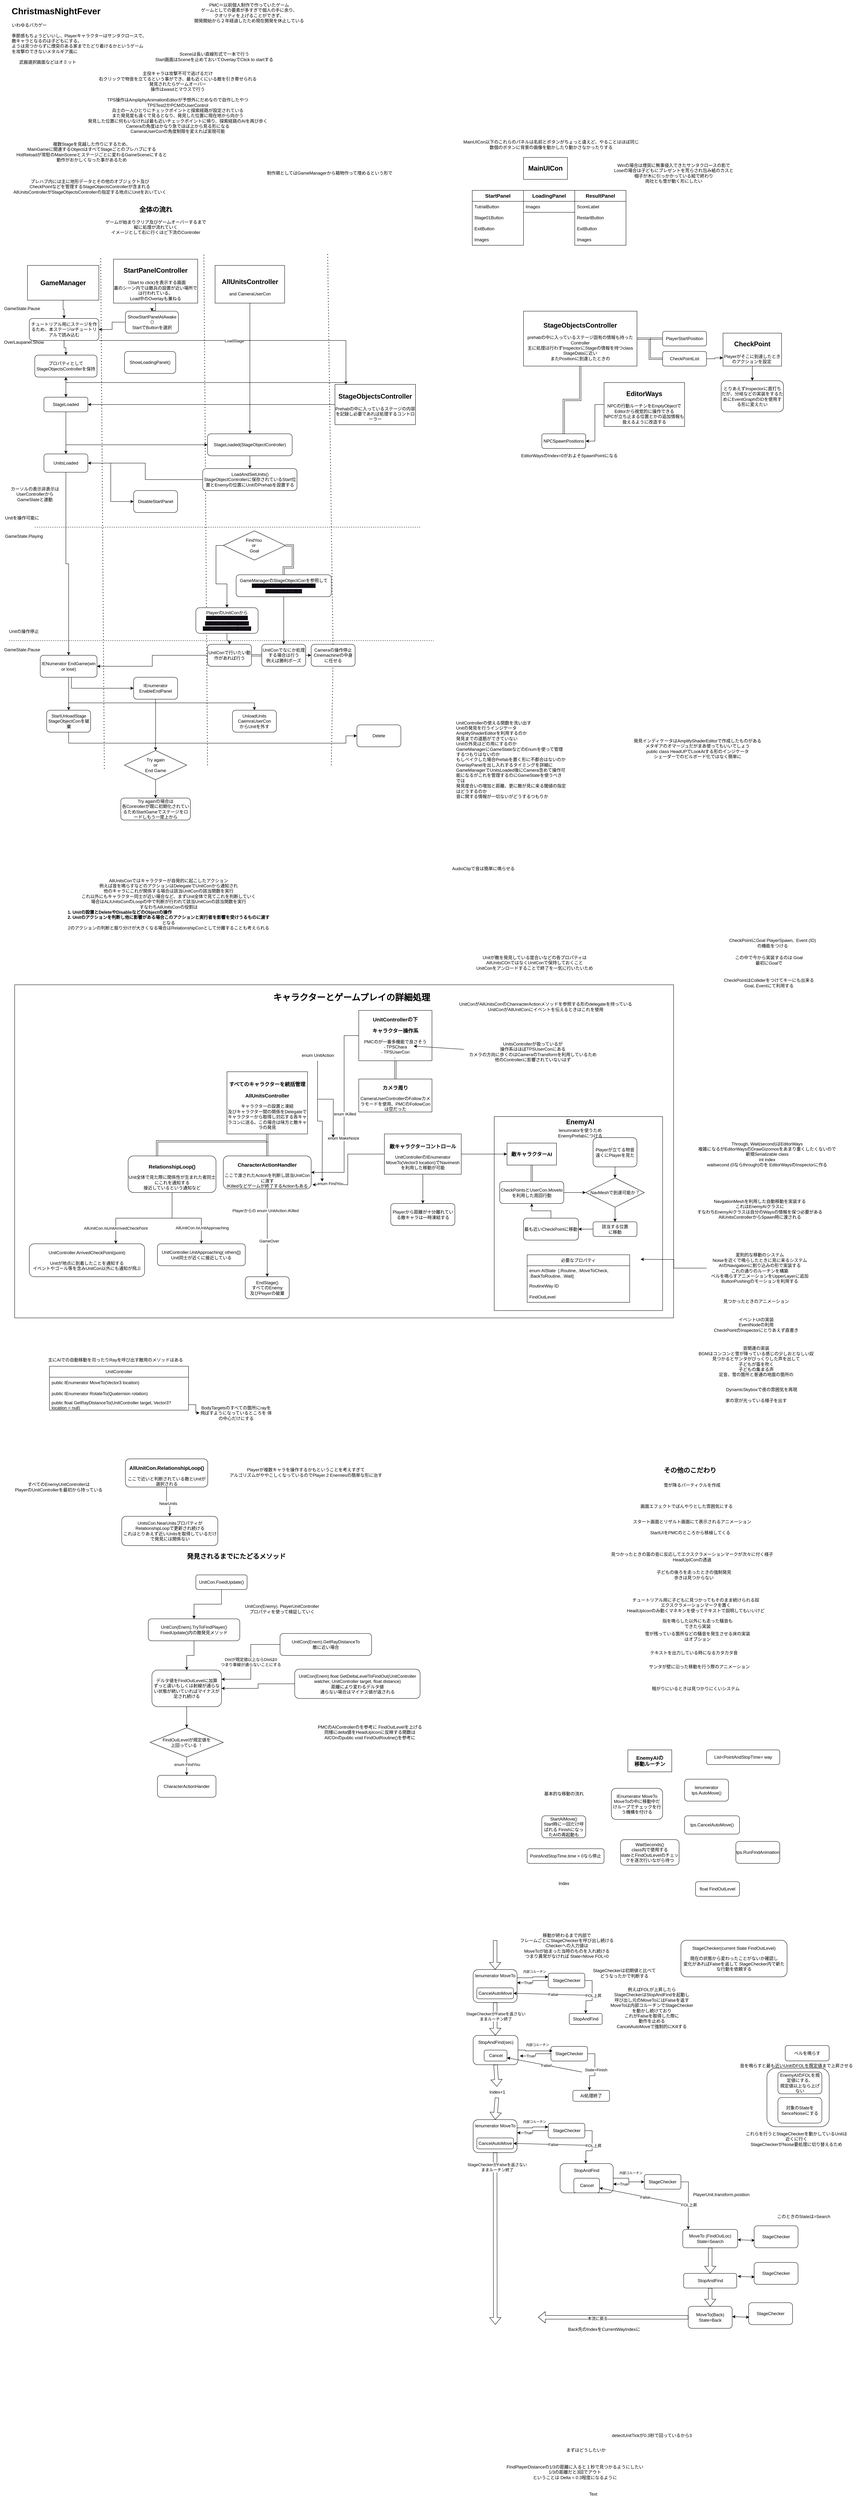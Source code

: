 <mxfile version="24.7.5">
  <diagram name="ページ1" id="IcnlXymfl3ra3HIMCKri">
    <mxGraphModel dx="1366" dy="797" grid="1" gridSize="10" guides="1" tooltips="1" connect="1" arrows="1" fold="1" page="1" pageScale="1" pageWidth="1200" pageHeight="1920" math="0" shadow="0">
      <root>
        <mxCell id="0" />
        <mxCell id="1" parent="0" />
        <mxCell id="jXujLD4FF0cwBqFkgT6Y-153" value="" style="rounded=1;whiteSpace=wrap;html=1;" vertex="1" parent="1">
          <mxGeometry x="2095" y="5659.5" width="170" height="160" as="geometry" />
        </mxCell>
        <mxCell id="GcIDJ9KaJ4bPvR8jILLQ-74" value="" style="rounded=0;whiteSpace=wrap;html=1;movable=0;resizable=0;rotatable=0;deletable=0;editable=0;locked=1;connectable=0;" parent="1" vertex="1">
          <mxGeometry x="40" y="2700" width="1800" height="910" as="geometry" />
        </mxCell>
        <mxCell id="GcIDJ9KaJ4bPvR8jILLQ-184" value="" style="rounded=0;whiteSpace=wrap;html=1;movable=0;resizable=0;rotatable=0;deletable=0;editable=0;locked=1;connectable=0;" parent="1" vertex="1">
          <mxGeometry x="1350" y="3060" width="460" height="530" as="geometry" />
        </mxCell>
        <mxCell id="GcIDJ9KaJ4bPvR8jILLQ-157" value="" style="endArrow=none;dashed=1;html=1;dashPattern=1 3;strokeWidth=2;rounded=0;" parent="1" source="GcIDJ9KaJ4bPvR8jILLQ-261" edge="1">
          <mxGeometry width="50" height="50" relative="1" as="geometry">
            <mxPoint x="905" y="2100" as="sourcePoint" />
            <mxPoint x="895" y="700" as="targetPoint" />
          </mxGeometry>
        </mxCell>
        <mxCell id="GcIDJ9KaJ4bPvR8jILLQ-156" value="" style="endArrow=none;dashed=1;html=1;dashPattern=1 3;strokeWidth=2;rounded=0;" parent="1" edge="1">
          <mxGeometry width="50" height="50" relative="1" as="geometry">
            <mxPoint x="566.88" y="2100" as="sourcePoint" />
            <mxPoint x="556.88" y="700" as="targetPoint" />
          </mxGeometry>
        </mxCell>
        <mxCell id="GcIDJ9KaJ4bPvR8jILLQ-1" value="&lt;h1 style=&quot;margin-top: 0px;&quot;&gt;ChristmasNightFever&lt;/h1&gt;&lt;div&gt;いわゆるバカゲー&lt;/div&gt;&lt;div&gt;&lt;br&gt;&lt;/div&gt;&lt;div&gt;&lt;span style=&quot;text-wrap: nowrap;&quot;&gt;季節感もちょうどいいし、Playerキャラクターはサンタクロースで、&lt;/span&gt;&lt;div style=&quot;text-wrap: nowrap;&quot;&gt;敵キャラとなるのは子どもにする。&lt;/div&gt;&lt;div style=&quot;text-wrap: nowrap;&quot;&gt;ようは見つからずに煙突のある家までたどり着けるかというゲーム&lt;/div&gt;&lt;div style=&quot;text-wrap: nowrap;&quot;&gt;を攻撃のできないメタルギア風に&lt;/div&gt;&lt;/div&gt;" style="text;html=1;whiteSpace=wrap;overflow=hidden;rounded=0;align=left;" parent="1" vertex="1">
          <mxGeometry x="30" y="20" width="400" height="140" as="geometry" />
        </mxCell>
        <mxCell id="GcIDJ9KaJ4bPvR8jILLQ-3" value="武器選択画面などはオミット" style="text;html=1;align=center;verticalAlign=middle;resizable=0;points=[];autosize=1;strokeColor=none;fillColor=none;" parent="1" vertex="1">
          <mxGeometry x="40" y="165" width="180" height="30" as="geometry" />
        </mxCell>
        <mxCell id="GcIDJ9KaJ4bPvR8jILLQ-4" value="Sceneは長い直線形式で一本で行う&lt;div&gt;Start画面はSceneを止めておいてOverlayでClick to startする&lt;/div&gt;" style="text;html=1;align=center;verticalAlign=middle;resizable=0;points=[];autosize=1;strokeColor=none;fillColor=none;" parent="1" vertex="1">
          <mxGeometry x="410" y="145" width="350" height="40" as="geometry" />
        </mxCell>
        <mxCell id="GcIDJ9KaJ4bPvR8jILLQ-5" value="主役キャラは攻撃不可で逃げるだけ&lt;div&gt;右クリックで物音を立てるという事ができ、最も近くにいる敵を引き寄せられる&lt;/div&gt;&lt;div&gt;発見されたらゲームオーバー&lt;/div&gt;&lt;div&gt;操作はwasdとマウスで行う&lt;/div&gt;&lt;div&gt;&lt;br&gt;&lt;/div&gt;&lt;div&gt;TPS操作はAmpliphyAnimationEditorが予想外にだめなので自作したやつ&lt;/div&gt;&lt;div&gt;TPSTest2かPCMのUserControl&lt;/div&gt;&lt;div&gt;兵士の一人ひとりにチェックポイントと探索経路が設定されている&lt;/div&gt;&lt;div&gt;また発見度も遠くで見るとなり、発見した位置に現在地から向かう&lt;/div&gt;&lt;div&gt;発見した位置に何もいなければ最も近いチェックポイントに帰り、探索経路のAIを再び歩く&lt;/div&gt;&lt;div&gt;Cameraの角度はかなり急でほぼ上から見る形になる&lt;/div&gt;&lt;div&gt;CameraUserConの角度制限を変えれば実現可能&lt;/div&gt;" style="text;html=1;align=center;verticalAlign=middle;resizable=0;points=[];autosize=1;strokeColor=none;fillColor=none;" parent="1" vertex="1">
          <mxGeometry x="230" y="195" width="510" height="190" as="geometry" />
        </mxCell>
        <mxCell id="GcIDJ9KaJ4bPvR8jILLQ-101" value="" style="edgeStyle=orthogonalEdgeStyle;rounded=0;orthogonalLoop=1;jettySize=auto;html=1;" parent="1" source="GcIDJ9KaJ4bPvR8jILLQ-6" target="GcIDJ9KaJ4bPvR8jILLQ-100" edge="1">
          <mxGeometry relative="1" as="geometry" />
        </mxCell>
        <mxCell id="GcIDJ9KaJ4bPvR8jILLQ-6" value="&lt;h2&gt;StartPanelController&lt;/h2&gt;&lt;div&gt;（Start to click)を表示する画面&lt;/div&gt;&lt;div&gt;裏のシーン内では敵兵の設置が近い場所では行われている。&lt;/div&gt;&lt;div&gt;Load中のOverlayも兼ねる&lt;/div&gt;" style="rounded=0;whiteSpace=wrap;html=1;" parent="1" vertex="1">
          <mxGeometry x="310" y="718" width="230" height="120" as="geometry" />
        </mxCell>
        <mxCell id="GcIDJ9KaJ4bPvR8jILLQ-98" value="" style="edgeStyle=orthogonalEdgeStyle;rounded=0;orthogonalLoop=1;jettySize=auto;html=1;" parent="1" source="GcIDJ9KaJ4bPvR8jILLQ-7" target="GcIDJ9KaJ4bPvR8jILLQ-79" edge="1">
          <mxGeometry relative="1" as="geometry" />
        </mxCell>
        <mxCell id="GcIDJ9KaJ4bPvR8jILLQ-7" value="&lt;h2&gt;GameManager&lt;/h2&gt;" style="whiteSpace=wrap;html=1;rounded=0;" parent="1" vertex="1">
          <mxGeometry x="75" y="735" width="195" height="95" as="geometry" />
        </mxCell>
        <mxCell id="GcIDJ9KaJ4bPvR8jILLQ-41" style="edgeStyle=orthogonalEdgeStyle;rounded=0;orthogonalLoop=1;jettySize=auto;html=1;entryX=1;entryY=0.5;entryDx=0;entryDy=0;" parent="1" source="GcIDJ9KaJ4bPvR8jILLQ-9" target="GcIDJ9KaJ4bPvR8jILLQ-40" edge="1">
          <mxGeometry relative="1" as="geometry">
            <Array as="points">
              <mxPoint x="940" y="2838.5" />
              <mxPoint x="940" y="3212.5" />
            </Array>
          </mxGeometry>
        </mxCell>
        <mxCell id="GcIDJ9KaJ4bPvR8jILLQ-47" value="enum MakeNoize" style="edgeLabel;html=1;align=center;verticalAlign=middle;resizable=0;points=[];" parent="GcIDJ9KaJ4bPvR8jILLQ-41" vertex="1" connectable="0">
          <mxGeometry x="0.269" y="-2" relative="1" as="geometry">
            <mxPoint as="offset" />
          </mxGeometry>
        </mxCell>
        <mxCell id="GcIDJ9KaJ4bPvR8jILLQ-66" value="enum IKilled" style="edgeLabel;html=1;align=center;verticalAlign=middle;resizable=0;points=[];" parent="GcIDJ9KaJ4bPvR8jILLQ-41" vertex="1" connectable="0">
          <mxGeometry x="0.008" y="2" relative="1" as="geometry">
            <mxPoint as="offset" />
          </mxGeometry>
        </mxCell>
        <mxCell id="GcIDJ9KaJ4bPvR8jILLQ-9" value="&lt;h3&gt;UnitControllerの下&lt;/h3&gt;&lt;h3&gt;キャラクター操作系&lt;/h3&gt;&lt;div&gt;PMCのが一番多機能で良さそう&lt;/div&gt;&lt;div&gt;- TPSChara&lt;/div&gt;&lt;div&gt;- TPSUserCon&lt;/div&gt;&lt;div&gt;-&amp;nbsp;&lt;/div&gt;" style="rounded=0;whiteSpace=wrap;html=1;" parent="1" vertex="1">
          <mxGeometry x="980" y="2770" width="200" height="137.5" as="geometry" />
        </mxCell>
        <mxCell id="GcIDJ9KaJ4bPvR8jILLQ-10" value="" style="endArrow=classic;html=1;rounded=0;exitX=-0.008;exitY=0.414;exitDx=0;exitDy=0;exitPerimeter=0;" parent="1" source="GcIDJ9KaJ4bPvR8jILLQ-11" edge="1">
          <mxGeometry width="50" height="50" relative="1" as="geometry">
            <mxPoint x="1260" y="2867.5" as="sourcePoint" />
            <mxPoint x="1130" y="2867.5" as="targetPoint" />
          </mxGeometry>
        </mxCell>
        <mxCell id="GcIDJ9KaJ4bPvR8jILLQ-11" value="UnitsControllerが扱っているが&lt;div&gt;操作系はほぼTPSUserConにある&lt;/div&gt;&lt;div&gt;カメラの方向に歩くのはCameraのTransformを利用しているため&lt;/div&gt;&lt;div&gt;他のControllerに影響されていないはず&lt;/div&gt;" style="text;html=1;align=center;verticalAlign=middle;resizable=0;points=[];autosize=1;strokeColor=none;fillColor=none;" parent="1" vertex="1">
          <mxGeometry x="1270" y="2847.5" width="370" height="70" as="geometry" />
        </mxCell>
        <mxCell id="GcIDJ9KaJ4bPvR8jILLQ-13" style="edgeStyle=orthogonalEdgeStyle;rounded=0;orthogonalLoop=1;jettySize=auto;html=1;entryX=0.5;entryY=1;entryDx=0;entryDy=0;shape=link;" parent="1" source="GcIDJ9KaJ4bPvR8jILLQ-12" target="GcIDJ9KaJ4bPvR8jILLQ-9" edge="1">
          <mxGeometry relative="1" as="geometry" />
        </mxCell>
        <mxCell id="GcIDJ9KaJ4bPvR8jILLQ-12" value="&lt;h3&gt;カメラ周り&lt;/h3&gt;&lt;div&gt;CameraUserControllerのFollowカメラモードを使用、PMCのFollowConは空だった&lt;/div&gt;" style="whiteSpace=wrap;html=1;" parent="1" vertex="1">
          <mxGeometry x="980" y="2957.5" width="200" height="90" as="geometry" />
        </mxCell>
        <mxCell id="GcIDJ9KaJ4bPvR8jILLQ-16" value="" style="edgeStyle=orthogonalEdgeStyle;rounded=0;orthogonalLoop=1;jettySize=auto;html=1;" parent="1" source="GcIDJ9KaJ4bPvR8jILLQ-14" target="GcIDJ9KaJ4bPvR8jILLQ-15" edge="1">
          <mxGeometry relative="1" as="geometry" />
        </mxCell>
        <mxCell id="GcIDJ9KaJ4bPvR8jILLQ-36" style="edgeStyle=orthogonalEdgeStyle;rounded=0;orthogonalLoop=1;jettySize=auto;html=1;" parent="1" source="GcIDJ9KaJ4bPvR8jILLQ-14" target="GcIDJ9KaJ4bPvR8jILLQ-37" edge="1">
          <mxGeometry relative="1" as="geometry">
            <mxPoint x="1155" y="3327.5" as="targetPoint" />
          </mxGeometry>
        </mxCell>
        <mxCell id="GcIDJ9KaJ4bPvR8jILLQ-14" value="&lt;h3&gt;敵キャラクターコントロール&lt;br&gt;&lt;/h3&gt;&lt;div&gt;UnitControllerのIEnumerator MoveTo(Vector3 location)でNavimeshを利用した移動が可能&lt;/div&gt;" style="rounded=0;whiteSpace=wrap;html=1;" parent="1" vertex="1">
          <mxGeometry x="1050" y="3107.5" width="210" height="110" as="geometry" />
        </mxCell>
        <mxCell id="GcIDJ9KaJ4bPvR8jILLQ-19" style="edgeStyle=orthogonalEdgeStyle;rounded=0;orthogonalLoop=1;jettySize=auto;html=1;shape=link;" parent="1" source="GcIDJ9KaJ4bPvR8jILLQ-15" target="GcIDJ9KaJ4bPvR8jILLQ-18" edge="1">
          <mxGeometry relative="1" as="geometry" />
        </mxCell>
        <mxCell id="GcIDJ9KaJ4bPvR8jILLQ-15" value="&lt;h3&gt;敵キャラクターAI&lt;/h3&gt;" style="whiteSpace=wrap;html=1;rounded=0;" parent="1" vertex="1">
          <mxGeometry x="1385" y="3132.5" width="135" height="60" as="geometry" />
        </mxCell>
        <mxCell id="GcIDJ9KaJ4bPvR8jILLQ-26" style="edgeStyle=orthogonalEdgeStyle;rounded=0;orthogonalLoop=1;jettySize=auto;html=1;" parent="1" source="GcIDJ9KaJ4bPvR8jILLQ-18" target="GcIDJ9KaJ4bPvR8jILLQ-25" edge="1">
          <mxGeometry relative="1" as="geometry" />
        </mxCell>
        <mxCell id="GcIDJ9KaJ4bPvR8jILLQ-18" value="CheckPointsとUserCon.Movetoを利用した周回行動" style="rounded=1;whiteSpace=wrap;html=1;" parent="1" vertex="1">
          <mxGeometry x="1365" y="3237.5" width="175" height="60" as="geometry" />
        </mxCell>
        <mxCell id="GcIDJ9KaJ4bPvR8jILLQ-27" style="edgeStyle=orthogonalEdgeStyle;rounded=0;orthogonalLoop=1;jettySize=auto;html=1;" parent="1" source="GcIDJ9KaJ4bPvR8jILLQ-21" target="GcIDJ9KaJ4bPvR8jILLQ-25" edge="1">
          <mxGeometry relative="1" as="geometry" />
        </mxCell>
        <mxCell id="GcIDJ9KaJ4bPvR8jILLQ-21" value="Playerが立てる物音&lt;div&gt;遠くにPlayerを見た&lt;/div&gt;" style="rounded=1;whiteSpace=wrap;html=1;" parent="1" vertex="1">
          <mxGeometry x="1620" y="3117.5" width="120" height="80" as="geometry" />
        </mxCell>
        <mxCell id="GcIDJ9KaJ4bPvR8jILLQ-28" style="edgeStyle=orthogonalEdgeStyle;rounded=0;orthogonalLoop=1;jettySize=auto;html=1;" parent="1" source="GcIDJ9KaJ4bPvR8jILLQ-25" target="GcIDJ9KaJ4bPvR8jILLQ-29" edge="1">
          <mxGeometry relative="1" as="geometry">
            <mxPoint x="1680" y="3357.5" as="targetPoint" />
          </mxGeometry>
        </mxCell>
        <mxCell id="GcIDJ9KaJ4bPvR8jILLQ-25" value="NavMeshで到達可能か？" style="rhombus;whiteSpace=wrap;html=1;" parent="1" vertex="1">
          <mxGeometry x="1600" y="3227.5" width="160" height="80" as="geometry" />
        </mxCell>
        <mxCell id="GcIDJ9KaJ4bPvR8jILLQ-33" style="edgeStyle=orthogonalEdgeStyle;rounded=0;orthogonalLoop=1;jettySize=auto;html=1;" parent="1" source="GcIDJ9KaJ4bPvR8jILLQ-29" target="GcIDJ9KaJ4bPvR8jILLQ-32" edge="1">
          <mxGeometry relative="1" as="geometry" />
        </mxCell>
        <mxCell id="GcIDJ9KaJ4bPvR8jILLQ-29" value="該当する位置&lt;div&gt;に移動&lt;/div&gt;" style="rounded=1;whiteSpace=wrap;html=1;" parent="1" vertex="1">
          <mxGeometry x="1620" y="3347.5" width="120" height="40" as="geometry" />
        </mxCell>
        <mxCell id="GcIDJ9KaJ4bPvR8jILLQ-34" value="" style="edgeStyle=orthogonalEdgeStyle;rounded=0;orthogonalLoop=1;jettySize=auto;html=1;" parent="1" source="GcIDJ9KaJ4bPvR8jILLQ-32" target="GcIDJ9KaJ4bPvR8jILLQ-18" edge="1">
          <mxGeometry relative="1" as="geometry" />
        </mxCell>
        <mxCell id="GcIDJ9KaJ4bPvR8jILLQ-32" value="最も近いCheckPointに移動" style="rounded=1;whiteSpace=wrap;html=1;" parent="1" vertex="1">
          <mxGeometry x="1430" y="3337.5" width="150" height="60" as="geometry" />
        </mxCell>
        <mxCell id="GcIDJ9KaJ4bPvR8jILLQ-37" value="Playerから距離が十分離れている敵キャラは一時凍結する" style="rounded=1;whiteSpace=wrap;html=1;" parent="1" vertex="1">
          <mxGeometry x="1067.5" y="3297.5" width="175" height="60" as="geometry" />
        </mxCell>
        <mxCell id="GcIDJ9KaJ4bPvR8jILLQ-42" value="" style="edgeStyle=orthogonalEdgeStyle;rounded=0;orthogonalLoop=1;jettySize=auto;html=1;shape=link;" parent="1" source="GcIDJ9KaJ4bPvR8jILLQ-38" target="GcIDJ9KaJ4bPvR8jILLQ-40" edge="1">
          <mxGeometry relative="1" as="geometry" />
        </mxCell>
        <mxCell id="GcIDJ9KaJ4bPvR8jILLQ-38" value="&lt;h3&gt;すべてのキャラクターを統括管理&lt;/h3&gt;&lt;h3&gt;AllUnitsController&lt;/h3&gt;&lt;div&gt;キャラクターの設置と凍結&lt;/div&gt;&lt;div&gt;及びキャラクター間の関係をDelegateでキャラクターから取得し対応する各キャラコンに送る。この場合は味方と敵キャラの発見&lt;/div&gt;" style="rounded=0;whiteSpace=wrap;html=1;" parent="1" vertex="1">
          <mxGeometry x="620" y="2937.5" width="220" height="170" as="geometry" />
        </mxCell>
        <mxCell id="GcIDJ9KaJ4bPvR8jILLQ-39" value="PMC＝以前個人制作で作っていたゲーム&lt;div&gt;ゲームとしての要素が多すぎで個人の手に余り、&lt;/div&gt;&lt;div&gt;クオリティを上げることができず、&lt;/div&gt;&lt;div&gt;開発開始から２年経過したため現在開発を休止している&lt;/div&gt;" style="text;html=1;align=center;verticalAlign=middle;resizable=0;points=[];autosize=1;strokeColor=none;fillColor=none;" parent="1" vertex="1">
          <mxGeometry x="520" y="10" width="320" height="70" as="geometry" />
        </mxCell>
        <mxCell id="GcIDJ9KaJ4bPvR8jILLQ-52" style="edgeStyle=orthogonalEdgeStyle;rounded=0;orthogonalLoop=1;jettySize=auto;html=1;" parent="1" source="GcIDJ9KaJ4bPvR8jILLQ-40" target="GcIDJ9KaJ4bPvR8jILLQ-71" edge="1">
          <mxGeometry relative="1" as="geometry">
            <mxPoint x="730" y="3457.5" as="targetPoint" />
          </mxGeometry>
        </mxCell>
        <mxCell id="GcIDJ9KaJ4bPvR8jILLQ-53" value="GameOver" style="edgeLabel;html=1;align=center;verticalAlign=middle;resizable=0;points=[];" parent="GcIDJ9KaJ4bPvR8jILLQ-52" vertex="1" connectable="0">
          <mxGeometry x="0.183" y="5" relative="1" as="geometry">
            <mxPoint as="offset" />
          </mxGeometry>
        </mxCell>
        <mxCell id="GcIDJ9KaJ4bPvR8jILLQ-67" value="Playerからの enum UnitAction.IKilled" style="edgeLabel;html=1;align=center;verticalAlign=middle;resizable=0;points=[];" parent="GcIDJ9KaJ4bPvR8jILLQ-52" vertex="1" connectable="0">
          <mxGeometry x="-0.503" y="-5" relative="1" as="geometry">
            <mxPoint as="offset" />
          </mxGeometry>
        </mxCell>
        <mxCell id="GcIDJ9KaJ4bPvR8jILLQ-40" value="&lt;h3&gt;CharacterActionHandler&lt;/h3&gt;&lt;div&gt;ここで渡されたActionを判断し該当UnitConに渡す&lt;/div&gt;&lt;div&gt;IKilledなどゲームが終了するActionもある&lt;/div&gt;" style="rounded=1;whiteSpace=wrap;html=1;" parent="1" vertex="1">
          <mxGeometry x="610" y="3167.5" width="240" height="90" as="geometry" />
        </mxCell>
        <mxCell id="GcIDJ9KaJ4bPvR8jILLQ-45" value="AllUnitsConではキャラクターが自発的に起こしたアクション&lt;div&gt;例えば音を鳴らすなどのアクションはDelegateでUnitConから通知され&lt;/div&gt;&lt;div&gt;他のキャラにこれが関係する場合は該当UnitConの該当関数を実行&lt;/div&gt;&lt;div&gt;これ以外にもキャラクター同士が近い場合など、まずUnit全体で見てこれを判断していく&lt;/div&gt;&lt;div&gt;場合はALlUnitsConのLoopの中で判断が行われて該当UnitConの該当関数を実行&lt;/div&gt;&lt;div&gt;すなわちAllUnitsConの役割は&lt;/div&gt;&lt;div style=&quot;text-align: left;&quot;&gt;&lt;b&gt;1. Unitの設置とDeleteやDisableなどのObjectの操作&lt;/b&gt;&lt;/div&gt;&lt;div style=&quot;text-align: left;&quot;&gt;&lt;b&gt;2. Unitのアクションを判断し他に影響がある場合このアクションと実行者を影響を受けうるものに渡す&lt;/b&gt;&lt;/div&gt;&lt;div&gt;となる&lt;/div&gt;&lt;div&gt;2のアクションの判断と振り分けが大きくなる場合はRelationshipConとして分離することも考えられる&lt;/div&gt;" style="text;html=1;align=center;verticalAlign=middle;resizable=0;points=[];autosize=1;strokeColor=none;fillColor=none;" parent="1" vertex="1">
          <mxGeometry x="170" y="2400" width="580" height="160" as="geometry" />
        </mxCell>
        <mxCell id="GcIDJ9KaJ4bPvR8jILLQ-58" style="edgeStyle=orthogonalEdgeStyle;rounded=0;orthogonalLoop=1;jettySize=auto;html=1;" parent="1" source="GcIDJ9KaJ4bPvR8jILLQ-46" target="GcIDJ9KaJ4bPvR8jILLQ-60" edge="1">
          <mxGeometry relative="1" as="geometry">
            <mxPoint x="470" y="3397.5" as="targetPoint" />
          </mxGeometry>
        </mxCell>
        <mxCell id="GcIDJ9KaJ4bPvR8jILLQ-64" value="AllUnitCon.IsUnitApproaching" style="edgeLabel;html=1;align=center;verticalAlign=middle;resizable=0;points=[];" parent="GcIDJ9KaJ4bPvR8jILLQ-58" vertex="1" connectable="0">
          <mxGeometry x="0.601" y="1" relative="1" as="geometry">
            <mxPoint x="1" as="offset" />
          </mxGeometry>
        </mxCell>
        <mxCell id="GcIDJ9KaJ4bPvR8jILLQ-63" style="edgeStyle=orthogonalEdgeStyle;rounded=0;orthogonalLoop=1;jettySize=auto;html=1;entryX=0.75;entryY=0;entryDx=0;entryDy=0;" parent="1" source="GcIDJ9KaJ4bPvR8jILLQ-46" target="GcIDJ9KaJ4bPvR8jILLQ-62" edge="1">
          <mxGeometry relative="1" as="geometry" />
        </mxCell>
        <mxCell id="GcIDJ9KaJ4bPvR8jILLQ-65" value="AllUnitCon.IsUnitArrivedCheckPoint" style="edgeLabel;html=1;align=center;verticalAlign=middle;resizable=0;points=[];" parent="GcIDJ9KaJ4bPvR8jILLQ-63" vertex="1" connectable="0">
          <mxGeometry x="0.709" y="-1" relative="1" as="geometry">
            <mxPoint as="offset" />
          </mxGeometry>
        </mxCell>
        <mxCell id="GcIDJ9KaJ4bPvR8jILLQ-46" value="&lt;h3&gt;RelationshipLoop()&lt;/h3&gt;&lt;div&gt;Unit全体で見た際に関係性が生まれた者同士にこれを通知する&lt;/div&gt;&lt;div&gt;接近しているという通知など&lt;/div&gt;" style="rounded=1;whiteSpace=wrap;html=1;" parent="1" vertex="1">
          <mxGeometry x="350" y="3167.5" width="240" height="100" as="geometry" />
        </mxCell>
        <mxCell id="GcIDJ9KaJ4bPvR8jILLQ-48" style="edgeStyle=orthogonalEdgeStyle;rounded=0;orthogonalLoop=1;jettySize=auto;html=1;entryX=1.015;entryY=0.875;entryDx=0;entryDy=0;entryPerimeter=0;" parent="1" source="GcIDJ9KaJ4bPvR8jILLQ-14" target="GcIDJ9KaJ4bPvR8jILLQ-40" edge="1">
          <mxGeometry relative="1" as="geometry" />
        </mxCell>
        <mxCell id="GcIDJ9KaJ4bPvR8jILLQ-49" value="enum FindYou" style="edgeLabel;html=1;align=center;verticalAlign=middle;resizable=0;points=[];" parent="GcIDJ9KaJ4bPvR8jILLQ-48" vertex="1" connectable="0">
          <mxGeometry x="0.658" y="-4" relative="1" as="geometry">
            <mxPoint as="offset" />
          </mxGeometry>
        </mxCell>
        <mxCell id="GcIDJ9KaJ4bPvR8jILLQ-51" style="edgeStyle=orthogonalEdgeStyle;rounded=0;orthogonalLoop=1;jettySize=auto;html=1;shape=link;" parent="1" source="GcIDJ9KaJ4bPvR8jILLQ-38" target="GcIDJ9KaJ4bPvR8jILLQ-46" edge="1">
          <mxGeometry relative="1" as="geometry">
            <Array as="points">
              <mxPoint x="730" y="3127.5" />
              <mxPoint x="429" y="3127.5" />
            </Array>
          </mxGeometry>
        </mxCell>
        <mxCell id="GcIDJ9KaJ4bPvR8jILLQ-55" style="edgeStyle=orthogonalEdgeStyle;rounded=0;orthogonalLoop=1;jettySize=auto;html=1;" parent="1" source="GcIDJ9KaJ4bPvR8jILLQ-54" edge="1">
          <mxGeometry relative="1" as="geometry">
            <mxPoint x="910" y="3117.5" as="targetPoint" />
          </mxGeometry>
        </mxCell>
        <mxCell id="GcIDJ9KaJ4bPvR8jILLQ-57" style="edgeStyle=orthogonalEdgeStyle;rounded=0;orthogonalLoop=1;jettySize=auto;html=1;" parent="1" source="GcIDJ9KaJ4bPvR8jILLQ-54" edge="1">
          <mxGeometry relative="1" as="geometry">
            <mxPoint x="880" y="3237.5" as="targetPoint" />
          </mxGeometry>
        </mxCell>
        <mxCell id="GcIDJ9KaJ4bPvR8jILLQ-54" value="enum UnitAction" style="text;html=1;align=center;verticalAlign=middle;resizable=0;points=[];autosize=1;strokeColor=none;fillColor=none;" parent="1" vertex="1">
          <mxGeometry x="812.5" y="2877.5" width="110" height="30" as="geometry" />
        </mxCell>
        <mxCell id="GcIDJ9KaJ4bPvR8jILLQ-60" value="UnitController.UnitApproaching( others[])&lt;div&gt;Unit同士が近くに接近している&lt;/div&gt;" style="rounded=1;whiteSpace=wrap;html=1;" parent="1" vertex="1">
          <mxGeometry x="430" y="3407.5" width="240" height="60" as="geometry" />
        </mxCell>
        <mxCell id="GcIDJ9KaJ4bPvR8jILLQ-62" value="&lt;div&gt;&lt;span style=&quot;background-color: initial;&quot;&gt;UnitController.ArrivedCheckPoint(point)&lt;/span&gt;&lt;br&gt;&lt;/div&gt;&lt;div&gt;&lt;span style=&quot;background-color: initial;&quot;&gt;&lt;br&gt;&lt;/span&gt;&lt;/div&gt;&lt;div&gt;&lt;/div&gt;&lt;div&gt;Unitが地点に到着したことを通知する&lt;/div&gt;&lt;div&gt;イベントやゴール等を含みUnitCon以外にも通知が飛ぶ&lt;/div&gt;" style="rounded=1;whiteSpace=wrap;html=1;" parent="1" vertex="1">
          <mxGeometry x="80" y="3407.5" width="315" height="90" as="geometry" />
        </mxCell>
        <mxCell id="GcIDJ9KaJ4bPvR8jILLQ-68" value="複数Stageを見越した作りにするため、&lt;div&gt;MainGameに関連するObjectはすべてStageごとのプレハブにする&lt;/div&gt;&lt;div&gt;HotReloadが常駐のMainSceneとステージごとに変わるGameSceneにすると&lt;/div&gt;&lt;div&gt;動作がおかしくなった事があるため&lt;/div&gt;" style="text;html=1;align=center;verticalAlign=middle;resizable=0;points=[];autosize=1;strokeColor=none;fillColor=none;" parent="1" vertex="1">
          <mxGeometry x="35" y="390" width="430" height="70" as="geometry" />
        </mxCell>
        <mxCell id="GcIDJ9KaJ4bPvR8jILLQ-71" value="&lt;div&gt;EndStage()&lt;/div&gt;すべてのEnemy&lt;div&gt;及びPlayerの破棄&lt;/div&gt;" style="rounded=1;whiteSpace=wrap;html=1;" parent="1" vertex="1">
          <mxGeometry x="670" y="3497.5" width="120" height="60" as="geometry" />
        </mxCell>
        <mxCell id="GcIDJ9KaJ4bPvR8jILLQ-73" value="プレハブ内には主に地形データとその他のオブジェクト及び&lt;div&gt;CheckPointなどを管理するStageObjectsControllerが含まれる&lt;/div&gt;&lt;div&gt;AllUnitsControllerがStageObjectsControllerの指定する地点にUnitをおいていく&lt;/div&gt;" style="text;html=1;align=center;verticalAlign=middle;resizable=0;points=[];autosize=1;strokeColor=none;fillColor=none;" parent="1" vertex="1">
          <mxGeometry x="25" y="490" width="440" height="60" as="geometry" />
        </mxCell>
        <mxCell id="GcIDJ9KaJ4bPvR8jILLQ-76" value="&lt;h1&gt;キャラクターとゲームプレイの詳細処理&lt;/h1&gt;" style="text;html=1;align=center;verticalAlign=middle;resizable=0;points=[];autosize=1;strokeColor=none;fillColor=none;" parent="1" vertex="1">
          <mxGeometry x="730" y="2700" width="460" height="70" as="geometry" />
        </mxCell>
        <mxCell id="GcIDJ9KaJ4bPvR8jILLQ-77" value="&lt;h2&gt;全体の流れ&lt;/h2&gt;&lt;div&gt;ゲームが始まりクリア及びゲームオーバーするまで&lt;/div&gt;&lt;div&gt;縦に処理が流れていく&lt;/div&gt;&lt;div&gt;イメージとして右に行くほど下流のController&lt;/div&gt;" style="text;html=1;align=center;verticalAlign=middle;resizable=0;points=[];autosize=1;strokeColor=none;fillColor=none;" parent="1" vertex="1">
          <mxGeometry x="275" y="550" width="300" height="110" as="geometry" />
        </mxCell>
        <mxCell id="GcIDJ9KaJ4bPvR8jILLQ-83" value="" style="edgeStyle=orthogonalEdgeStyle;rounded=0;orthogonalLoop=1;jettySize=auto;html=1;" parent="1" source="GcIDJ9KaJ4bPvR8jILLQ-79" target="GcIDJ9KaJ4bPvR8jILLQ-82" edge="1">
          <mxGeometry relative="1" as="geometry">
            <Array as="points">
              <mxPoint x="945" y="940" />
            </Array>
          </mxGeometry>
        </mxCell>
        <mxCell id="GcIDJ9KaJ4bPvR8jILLQ-84" value="LoadStage" style="edgeLabel;html=1;align=center;verticalAlign=middle;resizable=0;points=[];" parent="GcIDJ9KaJ4bPvR8jILLQ-83" vertex="1" connectable="0">
          <mxGeometry x="-0.07" y="-1" relative="1" as="geometry">
            <mxPoint as="offset" />
          </mxGeometry>
        </mxCell>
        <mxCell id="GcIDJ9KaJ4bPvR8jILLQ-99" value="" style="edgeStyle=orthogonalEdgeStyle;rounded=0;orthogonalLoop=1;jettySize=auto;html=1;" parent="1" source="GcIDJ9KaJ4bPvR8jILLQ-79" target="GcIDJ9KaJ4bPvR8jILLQ-89" edge="1">
          <mxGeometry relative="1" as="geometry" />
        </mxCell>
        <mxCell id="GcIDJ9KaJ4bPvR8jILLQ-79" value="チュートリアル用にステージを作るため、本ステージorチュートリアルで読み込む" style="rounded=1;whiteSpace=wrap;html=1;" parent="1" vertex="1">
          <mxGeometry x="80" y="880" width="190" height="60" as="geometry" />
        </mxCell>
        <mxCell id="GcIDJ9KaJ4bPvR8jILLQ-86" style="edgeStyle=orthogonalEdgeStyle;rounded=0;orthogonalLoop=1;jettySize=auto;html=1;entryX=0.5;entryY=0;entryDx=0;entryDy=0;" parent="1" source="GcIDJ9KaJ4bPvR8jILLQ-80" target="GcIDJ9KaJ4bPvR8jILLQ-85" edge="1">
          <mxGeometry relative="1" as="geometry" />
        </mxCell>
        <mxCell id="GcIDJ9KaJ4bPvR8jILLQ-80" value="&lt;h2&gt;AllUnitsController&lt;/h2&gt;&lt;div&gt;and CameraUserCon&lt;/div&gt;" style="rounded=0;whiteSpace=wrap;html=1;" parent="1" vertex="1">
          <mxGeometry x="587.5" y="735" width="190" height="103" as="geometry" />
        </mxCell>
        <mxCell id="GcIDJ9KaJ4bPvR8jILLQ-91" style="edgeStyle=orthogonalEdgeStyle;rounded=0;orthogonalLoop=1;jettySize=auto;html=1;" parent="1" source="GcIDJ9KaJ4bPvR8jILLQ-82" target="GcIDJ9KaJ4bPvR8jILLQ-89" edge="1">
          <mxGeometry relative="1" as="geometry">
            <Array as="points">
              <mxPoint x="945" y="1055" />
              <mxPoint x="180" y="1055" />
            </Array>
          </mxGeometry>
        </mxCell>
        <mxCell id="GcIDJ9KaJ4bPvR8jILLQ-94" value="" style="edgeStyle=orthogonalEdgeStyle;rounded=0;orthogonalLoop=1;jettySize=auto;html=1;" parent="1" source="GcIDJ9KaJ4bPvR8jILLQ-82" target="GcIDJ9KaJ4bPvR8jILLQ-93" edge="1">
          <mxGeometry relative="1" as="geometry">
            <Array as="points">
              <mxPoint x="560" y="1115" />
              <mxPoint x="560" y="1115" />
            </Array>
          </mxGeometry>
        </mxCell>
        <mxCell id="GcIDJ9KaJ4bPvR8jILLQ-82" value="&lt;h2&gt;StageObjectsController&lt;/h2&gt;&lt;div&gt;Prehabの中に入っているステージの内容を記録し必要であれば処理するコントローラー&lt;/div&gt;" style="rounded=0;whiteSpace=wrap;html=1;" parent="1" vertex="1">
          <mxGeometry x="915" y="1060" width="220" height="110" as="geometry" />
        </mxCell>
        <mxCell id="GcIDJ9KaJ4bPvR8jILLQ-104" value="" style="edgeStyle=orthogonalEdgeStyle;rounded=0;orthogonalLoop=1;jettySize=auto;html=1;" parent="1" source="GcIDJ9KaJ4bPvR8jILLQ-85" target="GcIDJ9KaJ4bPvR8jILLQ-103" edge="1">
          <mxGeometry relative="1" as="geometry" />
        </mxCell>
        <mxCell id="GcIDJ9KaJ4bPvR8jILLQ-85" value="StageLoaded(StageObjectController)" style="rounded=1;whiteSpace=wrap;html=1;" parent="1" vertex="1">
          <mxGeometry x="566.88" y="1195" width="231.25" height="60" as="geometry" />
        </mxCell>
        <mxCell id="GcIDJ9KaJ4bPvR8jILLQ-95" value="" style="edgeStyle=orthogonalEdgeStyle;rounded=0;orthogonalLoop=1;jettySize=auto;html=1;" parent="1" source="GcIDJ9KaJ4bPvR8jILLQ-89" target="GcIDJ9KaJ4bPvR8jILLQ-93" edge="1">
          <mxGeometry relative="1" as="geometry" />
        </mxCell>
        <mxCell id="GcIDJ9KaJ4bPvR8jILLQ-89" value="プロパティとしてStageObjectsControllerを保持" style="rounded=1;whiteSpace=wrap;html=1;" parent="1" vertex="1">
          <mxGeometry x="95" y="980" width="170" height="60" as="geometry" />
        </mxCell>
        <mxCell id="GcIDJ9KaJ4bPvR8jILLQ-97" style="edgeStyle=orthogonalEdgeStyle;rounded=0;orthogonalLoop=1;jettySize=auto;html=1;entryX=0;entryY=0.5;entryDx=0;entryDy=0;" parent="1" source="GcIDJ9KaJ4bPvR8jILLQ-93" target="GcIDJ9KaJ4bPvR8jILLQ-85" edge="1">
          <mxGeometry relative="1" as="geometry">
            <Array as="points">
              <mxPoint x="180" y="1225" />
            </Array>
          </mxGeometry>
        </mxCell>
        <mxCell id="GcIDJ9KaJ4bPvR8jILLQ-106" style="edgeStyle=orthogonalEdgeStyle;rounded=0;orthogonalLoop=1;jettySize=auto;html=1;entryX=0.5;entryY=0;entryDx=0;entryDy=0;" parent="1" source="GcIDJ9KaJ4bPvR8jILLQ-93" target="GcIDJ9KaJ4bPvR8jILLQ-105" edge="1">
          <mxGeometry relative="1" as="geometry" />
        </mxCell>
        <mxCell id="GcIDJ9KaJ4bPvR8jILLQ-93" value="StageLoaded" style="rounded=1;whiteSpace=wrap;html=1;" parent="1" vertex="1">
          <mxGeometry x="120" y="1095" width="120" height="40" as="geometry" />
        </mxCell>
        <mxCell id="GcIDJ9KaJ4bPvR8jILLQ-102" style="edgeStyle=orthogonalEdgeStyle;rounded=0;orthogonalLoop=1;jettySize=auto;html=1;" parent="1" source="GcIDJ9KaJ4bPvR8jILLQ-100" target="GcIDJ9KaJ4bPvR8jILLQ-79" edge="1">
          <mxGeometry relative="1" as="geometry" />
        </mxCell>
        <mxCell id="GcIDJ9KaJ4bPvR8jILLQ-100" value="ShowStartPanelAtAwake（）&lt;div&gt;StartでButtonを選択&lt;/div&gt;" style="rounded=1;whiteSpace=wrap;html=1;" parent="1" vertex="1">
          <mxGeometry x="342.5" y="860" width="145" height="60" as="geometry" />
        </mxCell>
        <mxCell id="GcIDJ9KaJ4bPvR8jILLQ-108" style="edgeStyle=orthogonalEdgeStyle;rounded=0;orthogonalLoop=1;jettySize=auto;html=1;entryX=1;entryY=0.5;entryDx=0;entryDy=0;" parent="1" source="GcIDJ9KaJ4bPvR8jILLQ-103" target="GcIDJ9KaJ4bPvR8jILLQ-105" edge="1">
          <mxGeometry relative="1" as="geometry" />
        </mxCell>
        <mxCell id="GcIDJ9KaJ4bPvR8jILLQ-103" value="LoadAndSetUnits()&lt;div&gt;StageObjectControllerに保存されているStart位置とEnemyの位置にUnitのPrehabを設置する&lt;/div&gt;" style="whiteSpace=wrap;html=1;rounded=1;" parent="1" vertex="1">
          <mxGeometry x="553.74" y="1290" width="257.51" height="60" as="geometry" />
        </mxCell>
        <mxCell id="GcIDJ9KaJ4bPvR8jILLQ-111" style="edgeStyle=orthogonalEdgeStyle;rounded=0;orthogonalLoop=1;jettySize=auto;html=1;entryX=0;entryY=0.5;entryDx=0;entryDy=0;" parent="1" source="GcIDJ9KaJ4bPvR8jILLQ-105" target="GcIDJ9KaJ4bPvR8jILLQ-110" edge="1">
          <mxGeometry relative="1" as="geometry" />
        </mxCell>
        <mxCell id="GcIDJ9KaJ4bPvR8jILLQ-133" style="edgeStyle=orthogonalEdgeStyle;rounded=0;orthogonalLoop=1;jettySize=auto;html=1;" parent="1" source="GcIDJ9KaJ4bPvR8jILLQ-105" target="GcIDJ9KaJ4bPvR8jILLQ-128" edge="1">
          <mxGeometry relative="1" as="geometry" />
        </mxCell>
        <mxCell id="GcIDJ9KaJ4bPvR8jILLQ-105" value="UnitsLoaded" style="rounded=1;whiteSpace=wrap;html=1;" parent="1" vertex="1">
          <mxGeometry x="120" y="1250" width="120" height="50" as="geometry" />
        </mxCell>
        <mxCell id="GcIDJ9KaJ4bPvR8jILLQ-110" value="DisableStartPanel" style="rounded=1;whiteSpace=wrap;html=1;" parent="1" vertex="1">
          <mxGeometry x="365" y="1350" width="120" height="60" as="geometry" />
        </mxCell>
        <mxCell id="GcIDJ9KaJ4bPvR8jILLQ-112" value="" style="endArrow=none;dashed=1;html=1;rounded=0;" parent="1" edge="1">
          <mxGeometry width="50" height="50" relative="1" as="geometry">
            <mxPoint x="95" y="1450" as="sourcePoint" />
            <mxPoint x="1150" y="1450" as="targetPoint" />
          </mxGeometry>
        </mxCell>
        <mxCell id="GcIDJ9KaJ4bPvR8jILLQ-113" value="&lt;span style=&quot;background-color: initial;&quot;&gt;Unitを操作可能に&lt;/span&gt;" style="text;html=1;align=center;verticalAlign=middle;resizable=0;points=[];autosize=1;strokeColor=none;fillColor=none;" parent="1" vertex="1">
          <mxGeometry y="1410" width="120" height="30" as="geometry" />
        </mxCell>
        <mxCell id="GcIDJ9KaJ4bPvR8jILLQ-120" style="edgeStyle=orthogonalEdgeStyle;rounded=0;orthogonalLoop=1;jettySize=auto;html=1;shape=link;exitX=1;exitY=0.5;exitDx=0;exitDy=0;" parent="1" source="GcIDJ9KaJ4bPvR8jILLQ-144" target="GcIDJ9KaJ4bPvR8jILLQ-119" edge="1">
          <mxGeometry relative="1" as="geometry">
            <mxPoint x="775.0" y="1530" as="sourcePoint" />
          </mxGeometry>
        </mxCell>
        <mxCell id="GcIDJ9KaJ4bPvR8jILLQ-126" style="edgeStyle=orthogonalEdgeStyle;rounded=0;orthogonalLoop=1;jettySize=auto;html=1;exitX=0;exitY=0.5;exitDx=0;exitDy=0;" parent="1" source="GcIDJ9KaJ4bPvR8jILLQ-144" target="GcIDJ9KaJ4bPvR8jILLQ-124" edge="1">
          <mxGeometry relative="1" as="geometry">
            <mxPoint x="613.697" y="1530" as="sourcePoint" />
          </mxGeometry>
        </mxCell>
        <mxCell id="GcIDJ9KaJ4bPvR8jILLQ-122" value="" style="edgeStyle=orthogonalEdgeStyle;rounded=0;orthogonalLoop=1;jettySize=auto;html=1;" parent="1" source="GcIDJ9KaJ4bPvR8jILLQ-119" target="GcIDJ9KaJ4bPvR8jILLQ-121" edge="1">
          <mxGeometry relative="1" as="geometry" />
        </mxCell>
        <mxCell id="GcIDJ9KaJ4bPvR8jILLQ-119" value="GameManagerのStageObjectConを参照して&lt;div&gt;&lt;span style=&quot;font-size: 11px; text-wrap: nowrap; background-color: rgb(24, 20, 29);&quot;&gt;AllUnitCon.IsUnitArrivedCheckPoint&lt;/span&gt;&lt;br&gt;&lt;/div&gt;&lt;div&gt;&lt;span style=&quot;font-size: 11px; text-wrap: nowrap; background-color: rgb(24, 20, 29);&quot;&gt;がGoalにたどり着く&lt;/span&gt;&lt;/div&gt;" style="rounded=1;whiteSpace=wrap;html=1;" parent="1" vertex="1">
          <mxGeometry x="645" y="1580" width="260" height="60" as="geometry" />
        </mxCell>
        <mxCell id="GcIDJ9KaJ4bPvR8jILLQ-262" value="" style="edgeStyle=orthogonalEdgeStyle;rounded=0;orthogonalLoop=1;jettySize=auto;html=1;" parent="1" source="GcIDJ9KaJ4bPvR8jILLQ-121" target="GcIDJ9KaJ4bPvR8jILLQ-261" edge="1">
          <mxGeometry relative="1" as="geometry" />
        </mxCell>
        <mxCell id="GcIDJ9KaJ4bPvR8jILLQ-121" value="UnitConでなにか処理する場合は行う&lt;div&gt;例えば勝利ポーズ&lt;/div&gt;" style="whiteSpace=wrap;html=1;rounded=1;" parent="1" vertex="1">
          <mxGeometry x="715" y="1770" width="120" height="60" as="geometry" />
        </mxCell>
        <mxCell id="GcIDJ9KaJ4bPvR8jILLQ-130" value="" style="edgeStyle=orthogonalEdgeStyle;rounded=0;orthogonalLoop=1;jettySize=auto;html=1;" parent="1" source="GcIDJ9KaJ4bPvR8jILLQ-124" target="GcIDJ9KaJ4bPvR8jILLQ-129" edge="1">
          <mxGeometry relative="1" as="geometry" />
        </mxCell>
        <mxCell id="GcIDJ9KaJ4bPvR8jILLQ-124" value="PlayerのUnitConから&lt;div&gt;&lt;span style=&quot;font-size: 11px; text-wrap: nowrap; background-color: rgb(24, 20, 29);&quot;&gt;enum UnitAction.IKilled&lt;/span&gt;&lt;br&gt;&lt;/div&gt;&lt;div&gt;&lt;span style=&quot;font-size: 11px; text-wrap: nowrap; background-color: rgb(24, 20, 29);&quot;&gt;のイベントがdelegateに&lt;/span&gt;&lt;/div&gt;&lt;div&gt;&lt;span style=&quot;font-size: 11px; text-wrap: nowrap; background-color: rgb(24, 20, 29);&quot;&gt;登録された関数に送られる&lt;/span&gt;&lt;/div&gt;" style="rounded=1;whiteSpace=wrap;html=1;" parent="1" vertex="1">
          <mxGeometry x="535" y="1670" width="170" height="70" as="geometry" />
        </mxCell>
        <mxCell id="GcIDJ9KaJ4bPvR8jILLQ-127" value="UnitConがAllUnitsConのChanracterActionメソッドを参照する形のdelegateを持っている&lt;div&gt;UnitConがAllUnitConにイベントを伝えるときはこれを使用&lt;/div&gt;" style="text;html=1;align=center;verticalAlign=middle;resizable=0;points=[];autosize=1;strokeColor=none;fillColor=none;" parent="1" vertex="1">
          <mxGeometry x="1240" y="2740" width="500" height="40" as="geometry" />
        </mxCell>
        <mxCell id="GcIDJ9KaJ4bPvR8jILLQ-136" style="edgeStyle=orthogonalEdgeStyle;rounded=0;orthogonalLoop=1;jettySize=auto;html=1;entryX=0;entryY=0.5;entryDx=0;entryDy=0;" parent="1" source="GcIDJ9KaJ4bPvR8jILLQ-128" target="GcIDJ9KaJ4bPvR8jILLQ-135" edge="1">
          <mxGeometry relative="1" as="geometry">
            <Array as="points">
              <mxPoint x="195" y="1890" />
            </Array>
          </mxGeometry>
        </mxCell>
        <mxCell id="GcIDJ9KaJ4bPvR8jILLQ-139" style="edgeStyle=orthogonalEdgeStyle;rounded=0;orthogonalLoop=1;jettySize=auto;html=1;" parent="1" source="GcIDJ9KaJ4bPvR8jILLQ-128" target="GcIDJ9KaJ4bPvR8jILLQ-137" edge="1">
          <mxGeometry relative="1" as="geometry" />
        </mxCell>
        <mxCell id="GcIDJ9KaJ4bPvR8jILLQ-128" value="IENumerator EndGame(win or lose)" style="rounded=1;whiteSpace=wrap;html=1;" parent="1" vertex="1">
          <mxGeometry x="110" y="1800" width="155" height="60" as="geometry" />
        </mxCell>
        <mxCell id="GcIDJ9KaJ4bPvR8jILLQ-131" style="edgeStyle=orthogonalEdgeStyle;rounded=0;orthogonalLoop=1;jettySize=auto;html=1;entryX=0;entryY=0.5;entryDx=0;entryDy=0;shape=link;" parent="1" source="GcIDJ9KaJ4bPvR8jILLQ-129" target="GcIDJ9KaJ4bPvR8jILLQ-121" edge="1">
          <mxGeometry relative="1" as="geometry" />
        </mxCell>
        <mxCell id="GcIDJ9KaJ4bPvR8jILLQ-132" style="edgeStyle=orthogonalEdgeStyle;rounded=0;orthogonalLoop=1;jettySize=auto;html=1;entryX=1;entryY=0.5;entryDx=0;entryDy=0;" parent="1" source="GcIDJ9KaJ4bPvR8jILLQ-129" target="GcIDJ9KaJ4bPvR8jILLQ-128" edge="1">
          <mxGeometry relative="1" as="geometry" />
        </mxCell>
        <mxCell id="GcIDJ9KaJ4bPvR8jILLQ-129" value="UnitConで行いたい動作があれば行う" style="rounded=1;whiteSpace=wrap;html=1;" parent="1" vertex="1">
          <mxGeometry x="566.88" y="1770" width="120" height="60" as="geometry" />
        </mxCell>
        <mxCell id="GcIDJ9KaJ4bPvR8jILLQ-153" style="edgeStyle=orthogonalEdgeStyle;rounded=0;orthogonalLoop=1;jettySize=auto;html=1;" parent="1" source="GcIDJ9KaJ4bPvR8jILLQ-135" target="GcIDJ9KaJ4bPvR8jILLQ-152" edge="1">
          <mxGeometry relative="1" as="geometry" />
        </mxCell>
        <mxCell id="GcIDJ9KaJ4bPvR8jILLQ-135" value="IEnumerator EnableEndPanel" style="rounded=1;whiteSpace=wrap;html=1;" parent="1" vertex="1">
          <mxGeometry x="365" y="1860" width="120" height="60" as="geometry" />
        </mxCell>
        <mxCell id="GcIDJ9KaJ4bPvR8jILLQ-141" style="edgeStyle=orthogonalEdgeStyle;rounded=0;orthogonalLoop=1;jettySize=auto;html=1;exitX=0.5;exitY=1;exitDx=0;exitDy=0;" parent="1" source="GcIDJ9KaJ4bPvR8jILLQ-128" target="GcIDJ9KaJ4bPvR8jILLQ-140" edge="1">
          <mxGeometry relative="1" as="geometry">
            <Array as="points">
              <mxPoint x="187" y="1930" />
              <mxPoint x="695" y="1930" />
            </Array>
          </mxGeometry>
        </mxCell>
        <mxCell id="GcIDJ9KaJ4bPvR8jILLQ-148" style="edgeStyle=orthogonalEdgeStyle;rounded=0;orthogonalLoop=1;jettySize=auto;html=1;" parent="1" source="GcIDJ9KaJ4bPvR8jILLQ-137" target="GcIDJ9KaJ4bPvR8jILLQ-149" edge="1">
          <mxGeometry relative="1" as="geometry">
            <mxPoint x="945" y="2020.0" as="targetPoint" />
            <Array as="points">
              <mxPoint x="187" y="2040" />
              <mxPoint x="945" y="2040" />
            </Array>
          </mxGeometry>
        </mxCell>
        <mxCell id="GcIDJ9KaJ4bPvR8jILLQ-137" value="StartUnloadStage&lt;div&gt;StageObjectConを破棄&lt;/div&gt;" style="rounded=1;whiteSpace=wrap;html=1;" parent="1" vertex="1">
          <mxGeometry x="127.5" y="1950" width="120" height="60" as="geometry" />
        </mxCell>
        <mxCell id="GcIDJ9KaJ4bPvR8jILLQ-140" value="UnloadUnits&lt;div&gt;CaemraUserCon&lt;/div&gt;&lt;div&gt;からUnitを外す&lt;/div&gt;" style="rounded=1;whiteSpace=wrap;html=1;" parent="1" vertex="1">
          <mxGeometry x="635" y="1950" width="120" height="60" as="geometry" />
        </mxCell>
        <mxCell id="GcIDJ9KaJ4bPvR8jILLQ-144" value="FindYou&amp;nbsp;&lt;div&gt;or&amp;nbsp;&lt;/div&gt;&lt;div&gt;Goal&lt;/div&gt;" style="rhombus;whiteSpace=wrap;html=1;" parent="1" vertex="1">
          <mxGeometry x="610" y="1460" width="170" height="80" as="geometry" />
        </mxCell>
        <mxCell id="GcIDJ9KaJ4bPvR8jILLQ-146" value="" style="endArrow=none;dashed=1;html=1;rounded=0;" parent="1" edge="1">
          <mxGeometry width="50" height="50" relative="1" as="geometry">
            <mxPoint x="25" y="1760" as="sourcePoint" />
            <mxPoint x="1185" y="1760" as="targetPoint" />
          </mxGeometry>
        </mxCell>
        <mxCell id="GcIDJ9KaJ4bPvR8jILLQ-147" value="Unitの操作停止" style="text;html=1;align=center;verticalAlign=middle;resizable=0;points=[];autosize=1;strokeColor=none;fillColor=none;" parent="1" vertex="1">
          <mxGeometry x="15" y="1720" width="100" height="30" as="geometry" />
        </mxCell>
        <mxCell id="GcIDJ9KaJ4bPvR8jILLQ-149" value="Delete" style="rounded=1;whiteSpace=wrap;html=1;" parent="1" vertex="1">
          <mxGeometry x="975" y="1990.0" width="120" height="60" as="geometry" />
        </mxCell>
        <mxCell id="GcIDJ9KaJ4bPvR8jILLQ-160" value="" style="edgeStyle=orthogonalEdgeStyle;rounded=0;orthogonalLoop=1;jettySize=auto;html=1;" parent="1" source="GcIDJ9KaJ4bPvR8jILLQ-152" target="GcIDJ9KaJ4bPvR8jILLQ-161" edge="1">
          <mxGeometry relative="1" as="geometry">
            <mxPoint x="425" y="2230" as="targetPoint" />
          </mxGeometry>
        </mxCell>
        <mxCell id="GcIDJ9KaJ4bPvR8jILLQ-152" value="&lt;div&gt;Try again&lt;/div&gt;&lt;div&gt;or&lt;/div&gt;&lt;div&gt;End Game&lt;/div&gt;" style="rhombus;whiteSpace=wrap;html=1;" parent="1" vertex="1">
          <mxGeometry x="340" y="2060" width="170" height="80" as="geometry" />
        </mxCell>
        <mxCell id="GcIDJ9KaJ4bPvR8jILLQ-154" value="Unitが敵を発見している度合いなどの各プロパティは&lt;div&gt;AllUnitsCOnではなくUnitConで保持しておくこと&lt;/div&gt;&lt;div&gt;UnitConをアンロードすることで終了を一気に行いたいため&lt;/div&gt;" style="text;html=1;align=center;verticalAlign=middle;resizable=0;points=[];autosize=1;strokeColor=none;fillColor=none;" parent="1" vertex="1">
          <mxGeometry x="1290" y="2610" width="340" height="60" as="geometry" />
        </mxCell>
        <mxCell id="GcIDJ9KaJ4bPvR8jILLQ-155" value="" style="endArrow=none;dashed=1;html=1;dashPattern=1 3;strokeWidth=2;rounded=0;" parent="1" edge="1">
          <mxGeometry width="50" height="50" relative="1" as="geometry">
            <mxPoint x="285" y="2110" as="sourcePoint" />
            <mxPoint x="275" y="710" as="targetPoint" />
          </mxGeometry>
        </mxCell>
        <mxCell id="GcIDJ9KaJ4bPvR8jILLQ-161" value="Try againの場合は&lt;div&gt;各Controllerが既に初期化されているためStartGameでステージをロードしもう一度上から&lt;/div&gt;" style="rounded=1;whiteSpace=wrap;html=1;" parent="1" vertex="1">
          <mxGeometry x="330" y="2190" width="190" height="60" as="geometry" />
        </mxCell>
        <mxCell id="GcIDJ9KaJ4bPvR8jILLQ-167" style="edgeStyle=orthogonalEdgeStyle;rounded=0;orthogonalLoop=1;jettySize=auto;html=1;entryX=0.5;entryY=0;entryDx=0;entryDy=0;shape=link;" parent="1" source="GcIDJ9KaJ4bPvR8jILLQ-162" target="GcIDJ9KaJ4bPvR8jILLQ-166" edge="1">
          <mxGeometry relative="1" as="geometry" />
        </mxCell>
        <mxCell id="GcIDJ9KaJ4bPvR8jILLQ-172" style="edgeStyle=orthogonalEdgeStyle;rounded=0;orthogonalLoop=1;jettySize=auto;html=1;shape=link;" parent="1" source="GcIDJ9KaJ4bPvR8jILLQ-162" target="GcIDJ9KaJ4bPvR8jILLQ-171" edge="1">
          <mxGeometry relative="1" as="geometry" />
        </mxCell>
        <mxCell id="GcIDJ9KaJ4bPvR8jILLQ-174" style="edgeStyle=orthogonalEdgeStyle;rounded=0;orthogonalLoop=1;jettySize=auto;html=1;shape=link;" parent="1" source="GcIDJ9KaJ4bPvR8jILLQ-162" target="GcIDJ9KaJ4bPvR8jILLQ-173" edge="1">
          <mxGeometry relative="1" as="geometry" />
        </mxCell>
        <mxCell id="GcIDJ9KaJ4bPvR8jILLQ-162" value="&lt;h2&gt;StageObjectsController&lt;/h2&gt;&lt;div&gt;prehabの中に入っているステージ固有の情報も持ったController&lt;/div&gt;&lt;div&gt;主に処理は行わずInspectorにStageの情報を持つclass&lt;/div&gt;&lt;div&gt;StageDataに近い&lt;/div&gt;&lt;div&gt;またPositionに到達したときの&lt;/div&gt;" style="rounded=0;whiteSpace=wrap;html=1;" parent="1" vertex="1">
          <mxGeometry x="1430" y="860" width="310" height="150" as="geometry" />
        </mxCell>
        <mxCell id="GcIDJ9KaJ4bPvR8jILLQ-168" style="edgeStyle=orthogonalEdgeStyle;rounded=0;orthogonalLoop=1;jettySize=auto;html=1;entryX=1;entryY=0.5;entryDx=0;entryDy=0;" parent="1" source="GcIDJ9KaJ4bPvR8jILLQ-164" target="GcIDJ9KaJ4bPvR8jILLQ-166" edge="1">
          <mxGeometry relative="1" as="geometry" />
        </mxCell>
        <mxCell id="GcIDJ9KaJ4bPvR8jILLQ-164" value="&lt;h2&gt;EditorWays&lt;/h2&gt;&lt;div&gt;NPCの行動ルーチンをEmptyObjectでEditorから視覚的に操作できる&lt;/div&gt;&lt;div&gt;NPCが立ち止まる位置とかの追加情報も&lt;/div&gt;&lt;div&gt;扱えるように改造する&lt;/div&gt;" style="whiteSpace=wrap;html=1;" parent="1" vertex="1">
          <mxGeometry x="1650" y="1055" width="220" height="120" as="geometry" />
        </mxCell>
        <mxCell id="GcIDJ9KaJ4bPvR8jILLQ-166" value="NPCSpawnPositions" style="rounded=1;whiteSpace=wrap;html=1;" parent="1" vertex="1">
          <mxGeometry x="1480" y="1195" width="120" height="40" as="geometry" />
        </mxCell>
        <mxCell id="GcIDJ9KaJ4bPvR8jILLQ-170" value="EditorWaysのIndex=0がおよそSpawnPointになる" style="text;html=1;align=center;verticalAlign=middle;resizable=0;points=[];autosize=1;strokeColor=none;fillColor=none;" parent="1" vertex="1">
          <mxGeometry x="1410" y="1240" width="290" height="30" as="geometry" />
        </mxCell>
        <mxCell id="GcIDJ9KaJ4bPvR8jILLQ-171" value="PlayerStartPosition" style="rounded=1;whiteSpace=wrap;html=1;" parent="1" vertex="1">
          <mxGeometry x="1810" y="915" width="120" height="40" as="geometry" />
        </mxCell>
        <mxCell id="GcIDJ9KaJ4bPvR8jILLQ-179" style="edgeStyle=orthogonalEdgeStyle;rounded=0;orthogonalLoop=1;jettySize=auto;html=1;entryX=0;entryY=0.75;entryDx=0;entryDy=0;" parent="1" source="GcIDJ9KaJ4bPvR8jILLQ-173" target="GcIDJ9KaJ4bPvR8jILLQ-175" edge="1">
          <mxGeometry relative="1" as="geometry" />
        </mxCell>
        <mxCell id="GcIDJ9KaJ4bPvR8jILLQ-173" value="CheckPointList" style="rounded=1;whiteSpace=wrap;html=1;" parent="1" vertex="1">
          <mxGeometry x="1810" y="970" width="120" height="40" as="geometry" />
        </mxCell>
        <mxCell id="GcIDJ9KaJ4bPvR8jILLQ-178" value="" style="edgeStyle=orthogonalEdgeStyle;rounded=0;orthogonalLoop=1;jettySize=auto;html=1;" parent="1" source="GcIDJ9KaJ4bPvR8jILLQ-175" target="GcIDJ9KaJ4bPvR8jILLQ-176" edge="1">
          <mxGeometry relative="1" as="geometry" />
        </mxCell>
        <mxCell id="GcIDJ9KaJ4bPvR8jILLQ-175" value="&lt;h2&gt;CheckPoint&lt;/h2&gt;&lt;div&gt;Playerがそこに到達したときのアクションを設定&amp;nbsp;&lt;/div&gt;" style="rounded=0;whiteSpace=wrap;html=1;" parent="1" vertex="1">
          <mxGeometry x="1975" y="920" width="160" height="90" as="geometry" />
        </mxCell>
        <mxCell id="GcIDJ9KaJ4bPvR8jILLQ-176" value="とりあえずInspectorに直打ちだが、分岐などの実装をするためにEventGraphのIDを使用する形に変えたい" style="rounded=1;whiteSpace=wrap;html=1;" parent="1" vertex="1">
          <mxGeometry x="1970" y="1050" width="170" height="85" as="geometry" />
        </mxCell>
        <mxCell id="GcIDJ9KaJ4bPvR8jILLQ-185" value="&lt;h2&gt;EnemyAI&lt;/h2&gt;" style="text;html=1;align=center;verticalAlign=middle;whiteSpace=wrap;rounded=0;" parent="1" vertex="1">
          <mxGeometry x="1555" y="3060" width="60" height="30" as="geometry" />
        </mxCell>
        <mxCell id="GcIDJ9KaJ4bPvR8jILLQ-187" value="必要なプロパティ" style="swimlane;fontStyle=0;childLayout=stackLayout;horizontal=1;startSize=30;horizontalStack=0;resizeParent=1;resizeParentMax=0;resizeLast=0;collapsible=1;marginBottom=0;whiteSpace=wrap;html=1;" parent="1" vertex="1">
          <mxGeometry x="1440" y="3437.5" width="280" height="130" as="geometry" />
        </mxCell>
        <mxCell id="GcIDJ9KaJ4bPvR8jILLQ-188" value="enum AIState&amp;nbsp; [.Routine, .MoveToCheck, .BackToRoutine, .Wait]" style="text;strokeColor=none;fillColor=none;align=left;verticalAlign=middle;spacingLeft=4;spacingRight=4;overflow=hidden;points=[[0,0.5],[1,0.5]];portConstraint=eastwest;rotatable=0;whiteSpace=wrap;html=1;" parent="GcIDJ9KaJ4bPvR8jILLQ-187" vertex="1">
          <mxGeometry y="30" width="280" height="40" as="geometry" />
        </mxCell>
        <mxCell id="GcIDJ9KaJ4bPvR8jILLQ-189" value="RoutineWay ID" style="text;strokeColor=none;fillColor=none;align=left;verticalAlign=middle;spacingLeft=4;spacingRight=4;overflow=hidden;points=[[0,0.5],[1,0.5]];portConstraint=eastwest;rotatable=0;whiteSpace=wrap;html=1;" parent="GcIDJ9KaJ4bPvR8jILLQ-187" vertex="1">
          <mxGeometry y="70" width="280" height="30" as="geometry" />
        </mxCell>
        <mxCell id="GcIDJ9KaJ4bPvR8jILLQ-212" value="FindOutLevel" style="text;strokeColor=none;fillColor=none;align=left;verticalAlign=middle;spacingLeft=4;spacingRight=4;overflow=hidden;points=[[0,0.5],[1,0.5]];portConstraint=eastwest;rotatable=0;whiteSpace=wrap;html=1;" parent="GcIDJ9KaJ4bPvR8jILLQ-187" vertex="1">
          <mxGeometry y="100" width="280" height="30" as="geometry" />
        </mxCell>
        <mxCell id="GcIDJ9KaJ4bPvR8jILLQ-191" value="Ienumratorを使うためEnemyPrefabにつける" style="text;html=1;align=center;verticalAlign=middle;whiteSpace=wrap;rounded=0;" parent="1" vertex="1">
          <mxGeometry x="1515" y="3090" width="140" height="30" as="geometry" />
        </mxCell>
        <mxCell id="GcIDJ9KaJ4bPvR8jILLQ-192" value="UnitControllerの使える関数を洗い出す&lt;div&gt;Unitの発見を行うインジケータ&lt;/div&gt;&lt;div&gt;AmplifyShaderEditorを利用するのか&lt;/div&gt;&lt;div&gt;発見までの道筋ができていない&lt;/div&gt;&lt;div&gt;Unitの外見はどの用にするのか&lt;/div&gt;&lt;div&gt;GameManagerにGameStateなどのEnumを使って管理するつもりはないのか&lt;/div&gt;&lt;div&gt;もしベイクした場合Prefabを置く形に不都合はないのか&lt;/div&gt;&lt;div&gt;OverlayPanelを出し入れするタイミングを詳細に&lt;/div&gt;&lt;div&gt;GameManagerでUnitsLoaded後にCamera含めて操作可能になるがこれを管理するのにGameStateを使うべきでは&lt;/div&gt;&lt;div&gt;発見度合いの増加と距離、更に敵が見に来る閾値の指定はどうするのか&lt;/div&gt;&lt;div&gt;音に関する情報が一切ないがどうするつもりか&lt;/div&gt;" style="text;strokeColor=none;fillColor=none;align=left;verticalAlign=middle;spacingLeft=4;spacingRight=4;overflow=hidden;points=[[0,0.5],[1,0.5]];portConstraint=eastwest;rotatable=0;whiteSpace=wrap;html=1;" parent="1" vertex="1">
          <mxGeometry x="1240" y="1930" width="310" height="310" as="geometry" />
        </mxCell>
        <mxCell id="GcIDJ9KaJ4bPvR8jILLQ-195" value="UnitController" style="swimlane;fontStyle=0;childLayout=stackLayout;horizontal=1;startSize=30;horizontalStack=0;resizeParent=1;resizeParentMax=0;resizeLast=0;collapsible=1;marginBottom=0;whiteSpace=wrap;html=1;" parent="1" vertex="1">
          <mxGeometry x="135" y="3742" width="380" height="120" as="geometry" />
        </mxCell>
        <mxCell id="GcIDJ9KaJ4bPvR8jILLQ-196" value="public IEnumerator MoveTo(Vector3 location)" style="text;strokeColor=none;fillColor=none;align=left;verticalAlign=middle;spacingLeft=4;spacingRight=4;overflow=hidden;points=[[0,0.5],[1,0.5]];portConstraint=eastwest;rotatable=0;whiteSpace=wrap;html=1;" parent="GcIDJ9KaJ4bPvR8jILLQ-195" vertex="1">
          <mxGeometry y="30" width="380" height="30" as="geometry" />
        </mxCell>
        <mxCell id="GcIDJ9KaJ4bPvR8jILLQ-197" value="public IEnumerator RotateTo(Quaternion rotation)" style="text;strokeColor=none;fillColor=none;align=left;verticalAlign=middle;spacingLeft=4;spacingRight=4;overflow=hidden;points=[[0,0.5],[1,0.5]];portConstraint=eastwest;rotatable=0;whiteSpace=wrap;html=1;" parent="GcIDJ9KaJ4bPvR8jILLQ-195" vertex="1">
          <mxGeometry y="60" width="380" height="30" as="geometry" />
        </mxCell>
        <mxCell id="GcIDJ9KaJ4bPvR8jILLQ-198" value="public float GetRayDistanceTo(UnitController target, Vector3? location = null)" style="text;strokeColor=none;fillColor=none;align=left;verticalAlign=middle;spacingLeft=4;spacingRight=4;overflow=hidden;points=[[0,0.5],[1,0.5]];portConstraint=eastwest;rotatable=0;whiteSpace=wrap;html=1;" parent="GcIDJ9KaJ4bPvR8jILLQ-195" vertex="1">
          <mxGeometry y="90" width="380" height="30" as="geometry" />
        </mxCell>
        <mxCell id="GcIDJ9KaJ4bPvR8jILLQ-200" value="BodyTargetsのすべての箇所にrayを飛ばすようになっているところを 体の中心だけにする" style="text;html=1;align=center;verticalAlign=middle;whiteSpace=wrap;rounded=0;" parent="1" vertex="1">
          <mxGeometry x="545" y="3837" width="200" height="65" as="geometry" />
        </mxCell>
        <mxCell id="GcIDJ9KaJ4bPvR8jILLQ-199" style="edgeStyle=orthogonalEdgeStyle;rounded=0;orthogonalLoop=1;jettySize=auto;html=1;" parent="1" source="GcIDJ9KaJ4bPvR8jILLQ-198" target="GcIDJ9KaJ4bPvR8jILLQ-200" edge="1">
          <mxGeometry relative="1" as="geometry">
            <mxPoint x="575" y="3852" as="targetPoint" />
          </mxGeometry>
        </mxCell>
        <mxCell id="GcIDJ9KaJ4bPvR8jILLQ-201" value="主にAIでの自動移動を司ったりRayを呼び出す敵用のメソッドはある" style="text;html=1;align=center;verticalAlign=middle;resizable=0;points=[];autosize=1;strokeColor=none;fillColor=none;" parent="1" vertex="1">
          <mxGeometry x="120" y="3710" width="390" height="30" as="geometry" />
        </mxCell>
        <mxCell id="GcIDJ9KaJ4bPvR8jILLQ-202" value="発見インディケータはAmplifyShaderEditorで作成したものがある&lt;div&gt;メタギアのオマージュだがまあ使ってもいいでしょう&lt;/div&gt;&lt;div&gt;public class HeadUPでLookAtする形のインジケータ&lt;br&gt;&lt;/div&gt;&lt;div&gt;シェーダーでのビルボード化ではなく簡単に&lt;/div&gt;" style="text;html=1;align=center;verticalAlign=middle;resizable=0;points=[];autosize=1;strokeColor=none;fillColor=none;" parent="1" vertex="1">
          <mxGeometry x="1720" y="2020" width="370" height="70" as="geometry" />
        </mxCell>
        <mxCell id="GcIDJ9KaJ4bPvR8jILLQ-223" style="edgeStyle=orthogonalEdgeStyle;rounded=0;orthogonalLoop=1;jettySize=auto;html=1;" parent="1" source="GcIDJ9KaJ4bPvR8jILLQ-203" target="GcIDJ9KaJ4bPvR8jILLQ-225" edge="1">
          <mxGeometry relative="1" as="geometry">
            <mxPoint x="2080" y="2640" as="targetPoint" />
          </mxGeometry>
        </mxCell>
        <mxCell id="GcIDJ9KaJ4bPvR8jILLQ-224" value="NearUnits" style="edgeLabel;html=1;align=center;verticalAlign=middle;resizable=0;points=[];" parent="GcIDJ9KaJ4bPvR8jILLQ-223" vertex="1" connectable="0">
          <mxGeometry x="-0.004" y="-3" relative="1" as="geometry">
            <mxPoint y="2" as="offset" />
          </mxGeometry>
        </mxCell>
        <mxCell id="GcIDJ9KaJ4bPvR8jILLQ-203" value="&lt;h3&gt;AllUnitCon.RelationshipLoop()&lt;/h3&gt;&lt;div&gt;ここで近いと判断されている敵とUnitが選択される&lt;/div&gt;" style="rounded=1;whiteSpace=wrap;html=1;" parent="1" vertex="1">
          <mxGeometry x="342.5" y="3995" width="225" height="77" as="geometry" />
        </mxCell>
        <mxCell id="GcIDJ9KaJ4bPvR8jILLQ-205" value="&lt;h2&gt;発見されるまでにたどるメソッド&lt;/h2&gt;" style="text;html=1;align=center;verticalAlign=middle;resizable=0;points=[];autosize=1;strokeColor=none;fillColor=none;" parent="1" vertex="1">
          <mxGeometry x="500" y="4232" width="290" height="60" as="geometry" />
        </mxCell>
        <mxCell id="GcIDJ9KaJ4bPvR8jILLQ-229" style="edgeStyle=orthogonalEdgeStyle;rounded=0;orthogonalLoop=1;jettySize=auto;html=1;entryX=1;entryY=0.25;entryDx=0;entryDy=0;" parent="1" source="GcIDJ9KaJ4bPvR8jILLQ-206" target="GcIDJ9KaJ4bPvR8jILLQ-236" edge="1">
          <mxGeometry relative="1" as="geometry" />
        </mxCell>
        <mxCell id="GcIDJ9KaJ4bPvR8jILLQ-242" value="Distが既定値以上ならDistは0&lt;div&gt;つまり車線が通らないことにする&lt;/div&gt;" style="edgeLabel;html=1;align=center;verticalAlign=middle;resizable=0;points=[];" parent="GcIDJ9KaJ4bPvR8jILLQ-229" vertex="1" connectable="0">
          <mxGeometry x="0.004" relative="1" as="geometry">
            <mxPoint as="offset" />
          </mxGeometry>
        </mxCell>
        <mxCell id="GcIDJ9KaJ4bPvR8jILLQ-206" value="UnitCon(Enem).GetRayDistanceTo&lt;div&gt;敵に近い場合&lt;/div&gt;" style="rounded=1;whiteSpace=wrap;html=1;" parent="1" vertex="1">
          <mxGeometry x="765" y="4472" width="250" height="60" as="geometry" />
        </mxCell>
        <mxCell id="GcIDJ9KaJ4bPvR8jILLQ-232" style="edgeStyle=orthogonalEdgeStyle;rounded=0;orthogonalLoop=1;jettySize=auto;html=1;" parent="1" source="GcIDJ9KaJ4bPvR8jILLQ-209" target="GcIDJ9KaJ4bPvR8jILLQ-236" edge="1">
          <mxGeometry relative="1" as="geometry">
            <mxPoint x="695" y="4662.04" as="targetPoint" />
          </mxGeometry>
        </mxCell>
        <mxCell id="GcIDJ9KaJ4bPvR8jILLQ-209" value="UnitCon(Enem).float GetDeltaLevelToFindOut(UnitController watcher, UnitController target, float distance)&lt;div&gt;距離により変わるデルタ値&lt;/div&gt;&lt;div&gt;通らない場合はマイナス値が返される&lt;/div&gt;" style="rounded=1;whiteSpace=wrap;html=1;" parent="1" vertex="1">
          <mxGeometry x="805" y="4569.5" width="342.5" height="80" as="geometry" />
        </mxCell>
        <mxCell id="GcIDJ9KaJ4bPvR8jILLQ-211" value="PMCのAIControllerのを参考に FindOutLevelを上げる&lt;div&gt;同様にdelta値をHeadUpIconに反映する関数は&lt;/div&gt;&lt;div&gt;AICOnのpublic void FindOutRoutine()を参考に&lt;br&gt;&lt;/div&gt;" style="text;html=1;align=center;verticalAlign=middle;resizable=0;points=[];autosize=1;strokeColor=none;fillColor=none;" parent="1" vertex="1">
          <mxGeometry x="855" y="4712" width="310" height="60" as="geometry" />
        </mxCell>
        <mxCell id="GcIDJ9KaJ4bPvR8jILLQ-237" style="edgeStyle=orthogonalEdgeStyle;rounded=0;orthogonalLoop=1;jettySize=auto;html=1;" parent="1" source="GcIDJ9KaJ4bPvR8jILLQ-213" target="GcIDJ9KaJ4bPvR8jILLQ-236" edge="1">
          <mxGeometry relative="1" as="geometry" />
        </mxCell>
        <mxCell id="GcIDJ9KaJ4bPvR8jILLQ-213" value="UnitCon(Enem).TryToFindPlayer()&lt;div&gt;FixedUpdate()内の敵発見メソッド&lt;/div&gt;" style="rounded=1;whiteSpace=wrap;html=1;" parent="1" vertex="1">
          <mxGeometry x="405" y="4432" width="250" height="60" as="geometry" />
        </mxCell>
        <mxCell id="GcIDJ9KaJ4bPvR8jILLQ-225" value="UnitsCon.NearUnitsプロパティが&lt;div&gt;RelationshipLoopで更新され続ける&lt;/div&gt;&lt;div&gt;これはとりあえず近いUnitsを取得しているだけで発見には関係ない&lt;/div&gt;" style="rounded=1;whiteSpace=wrap;html=1;" parent="1" vertex="1">
          <mxGeometry x="332.5" y="4152" width="262.5" height="80" as="geometry" />
        </mxCell>
        <mxCell id="GcIDJ9KaJ4bPvR8jILLQ-227" style="edgeStyle=orthogonalEdgeStyle;rounded=0;orthogonalLoop=1;jettySize=auto;html=1;" parent="1" source="GcIDJ9KaJ4bPvR8jILLQ-226" target="GcIDJ9KaJ4bPvR8jILLQ-213" edge="1">
          <mxGeometry relative="1" as="geometry" />
        </mxCell>
        <mxCell id="GcIDJ9KaJ4bPvR8jILLQ-226" value="UnitCon.FixedUpdate()" style="rounded=1;whiteSpace=wrap;html=1;" parent="1" vertex="1">
          <mxGeometry x="535" y="4312" width="140" height="40" as="geometry" />
        </mxCell>
        <mxCell id="GcIDJ9KaJ4bPvR8jILLQ-246" value="" style="edgeStyle=orthogonalEdgeStyle;rounded=0;orthogonalLoop=1;jettySize=auto;html=1;" parent="1" source="GcIDJ9KaJ4bPvR8jILLQ-236" target="GcIDJ9KaJ4bPvR8jILLQ-245" edge="1">
          <mxGeometry relative="1" as="geometry" />
        </mxCell>
        <mxCell id="GcIDJ9KaJ4bPvR8jILLQ-236" value="デルタ値をFindOutLevelに加算&lt;div&gt;ずっと遠いもしくは射線が通らない状態が続いていればマイナスが足され続ける&lt;/div&gt;" style="rounded=1;whiteSpace=wrap;html=1;" parent="1" vertex="1">
          <mxGeometry x="415" y="4572" width="190" height="100" as="geometry" />
        </mxCell>
        <mxCell id="GcIDJ9KaJ4bPvR8jILLQ-238" value="Playerが複数キャラを操作するかもということを考えすぎて&lt;div&gt;アルゴリズムがややこしくなっているのでPlayer 2 Enemiesの簡単な形に治す&lt;/div&gt;" style="text;html=1;align=center;verticalAlign=middle;resizable=0;points=[];autosize=1;strokeColor=none;fillColor=none;" parent="1" vertex="1">
          <mxGeometry x="615" y="4012" width="440" height="40" as="geometry" />
        </mxCell>
        <mxCell id="GcIDJ9KaJ4bPvR8jILLQ-239" value="すべてのEnemyUnitControllerは&lt;div&gt;PlayerのUnitControllerを最初から持っている&lt;/div&gt;" style="text;html=1;align=center;verticalAlign=middle;resizable=0;points=[];autosize=1;strokeColor=none;fillColor=none;" parent="1" vertex="1">
          <mxGeometry x="30" y="4052" width="260" height="40" as="geometry" />
        </mxCell>
        <mxCell id="GcIDJ9KaJ4bPvR8jILLQ-241" value="UnitCon(Enemy). PlayerUnitController&lt;div&gt;プロパティを使って検証していく&lt;/div&gt;" style="text;html=1;align=center;verticalAlign=middle;resizable=0;points=[];autosize=1;strokeColor=none;fillColor=none;" parent="1" vertex="1">
          <mxGeometry x="655" y="4385" width="230" height="40" as="geometry" />
        </mxCell>
        <mxCell id="GcIDJ9KaJ4bPvR8jILLQ-249" value="" style="edgeStyle=orthogonalEdgeStyle;rounded=0;orthogonalLoop=1;jettySize=auto;html=1;" parent="1" source="GcIDJ9KaJ4bPvR8jILLQ-245" target="GcIDJ9KaJ4bPvR8jILLQ-248" edge="1">
          <mxGeometry relative="1" as="geometry" />
        </mxCell>
        <mxCell id="GcIDJ9KaJ4bPvR8jILLQ-250" value="enum FindYou" style="edgeLabel;html=1;align=center;verticalAlign=middle;resizable=0;points=[];" parent="GcIDJ9KaJ4bPvR8jILLQ-249" vertex="1" connectable="0">
          <mxGeometry x="-0.2" y="1" relative="1" as="geometry">
            <mxPoint as="offset" />
          </mxGeometry>
        </mxCell>
        <mxCell id="GcIDJ9KaJ4bPvR8jILLQ-245" value="FindOutLevelが規定値を&lt;div&gt;上回っている ！&lt;/div&gt;" style="rhombus;whiteSpace=wrap;html=1;" parent="1" vertex="1">
          <mxGeometry x="410" y="4729.5" width="200" height="80" as="geometry" />
        </mxCell>
        <mxCell id="GcIDJ9KaJ4bPvR8jILLQ-248" value="CharacterActionHander" style="rounded=1;whiteSpace=wrap;html=1;" parent="1" vertex="1">
          <mxGeometry x="430" y="4859.5" width="160" height="60" as="geometry" />
        </mxCell>
        <mxCell id="GcIDJ9KaJ4bPvR8jILLQ-253" value="GameState.Pause" style="text;html=1;align=center;verticalAlign=middle;resizable=0;points=[];autosize=1;strokeColor=none;fillColor=none;" parent="1" vertex="1">
          <mxGeometry y="838" width="120" height="30" as="geometry" />
        </mxCell>
        <mxCell id="GcIDJ9KaJ4bPvR8jILLQ-254" value="GameState.Playing" style="text;html=1;align=center;verticalAlign=middle;resizable=0;points=[];autosize=1;strokeColor=none;fillColor=none;" parent="1" vertex="1">
          <mxGeometry y="1460" width="130" height="30" as="geometry" />
        </mxCell>
        <mxCell id="GcIDJ9KaJ4bPvR8jILLQ-255" value="GameState.Pause" style="text;html=1;align=center;verticalAlign=middle;resizable=0;points=[];autosize=1;strokeColor=none;fillColor=none;" parent="1" vertex="1">
          <mxGeometry y="1770" width="120" height="30" as="geometry" />
        </mxCell>
        <mxCell id="GcIDJ9KaJ4bPvR8jILLQ-258" value="OverLaupanel.Show" style="text;html=1;align=center;verticalAlign=middle;resizable=0;points=[];autosize=1;strokeColor=none;fillColor=none;" parent="1" vertex="1">
          <mxGeometry y="930" width="130" height="30" as="geometry" />
        </mxCell>
        <mxCell id="GcIDJ9KaJ4bPvR8jILLQ-263" value="" style="endArrow=none;dashed=1;html=1;dashPattern=1 3;strokeWidth=2;rounded=0;" parent="1" target="GcIDJ9KaJ4bPvR8jILLQ-261" edge="1">
          <mxGeometry width="50" height="50" relative="1" as="geometry">
            <mxPoint x="905" y="2100" as="sourcePoint" />
            <mxPoint x="895" y="700" as="targetPoint" />
          </mxGeometry>
        </mxCell>
        <mxCell id="GcIDJ9KaJ4bPvR8jILLQ-261" value="Cameraの操作停止&lt;div&gt;Cinemachineの中身に任せる&lt;/div&gt;" style="whiteSpace=wrap;html=1;rounded=1;" parent="1" vertex="1">
          <mxGeometry x="850" y="1770" width="120" height="60" as="geometry" />
        </mxCell>
        <mxCell id="GcIDJ9KaJ4bPvR8jILLQ-264" value="AudioClipで音は簡単に鳴らせる" style="text;html=1;align=center;verticalAlign=middle;resizable=0;points=[];autosize=1;strokeColor=none;fillColor=none;" parent="1" vertex="1">
          <mxGeometry x="1225" y="2368" width="190" height="30" as="geometry" />
        </mxCell>
        <mxCell id="k0O00Z1mqWm5XEklMIIy-1" value="制作順としてはGameManagerから箱物作って埋めるという形で" style="text;html=1;align=center;verticalAlign=middle;resizable=0;points=[];autosize=1;strokeColor=none;fillColor=none;" parent="1" vertex="1">
          <mxGeometry x="715" y="468" width="370" height="30" as="geometry" />
        </mxCell>
        <mxCell id="k0O00Z1mqWm5XEklMIIy-4" value="&lt;h2&gt;MainUICon&lt;/h2&gt;" style="whiteSpace=wrap;html=1;" parent="1" vertex="1">
          <mxGeometry x="1430" y="440" width="120" height="60" as="geometry" />
        </mxCell>
        <mxCell id="k0O00Z1mqWm5XEklMIIy-9" value="MainUICon以下のこれらのパネルは名前とボタンがちょっと違えど、やることはほぼ同じ&lt;div&gt;数個のボタンに背景の画像を動かしたり動かさなかったりする&lt;/div&gt;" style="text;html=1;align=center;verticalAlign=middle;resizable=0;points=[];autosize=1;strokeColor=none;fillColor=none;" parent="1" vertex="1">
          <mxGeometry x="1255" y="385" width="500" height="40" as="geometry" />
        </mxCell>
        <mxCell id="k0O00Z1mqWm5XEklMIIy-11" value="Winの場合は煙突に無事侵入できたサンタクロースの影で&lt;div&gt;Loseの場合は子どもにプレゼントを荒らされ包み紙のカスと&lt;/div&gt;&lt;div&gt;帽子が木に引っかかっている絵で終わり&lt;/div&gt;&lt;div&gt;両社とも雪が動く形にしたい&lt;/div&gt;" style="text;html=1;align=center;verticalAlign=middle;resizable=0;points=[];autosize=1;strokeColor=none;fillColor=none;" parent="1" vertex="1">
          <mxGeometry x="1665" y="448" width="350" height="70" as="geometry" />
        </mxCell>
        <mxCell id="k0O00Z1mqWm5XEklMIIy-12" value="&lt;h3&gt;StartPanel&lt;/h3&gt;" style="swimlane;fontStyle=0;childLayout=stackLayout;horizontal=1;startSize=30;horizontalStack=0;resizeParent=1;resizeParentMax=0;resizeLast=0;collapsible=1;marginBottom=0;whiteSpace=wrap;html=1;" parent="1" vertex="1">
          <mxGeometry x="1290" y="530" width="140" height="150" as="geometry" />
        </mxCell>
        <mxCell id="k0O00Z1mqWm5XEklMIIy-13" value="TutrialButton" style="text;strokeColor=none;fillColor=none;align=left;verticalAlign=middle;spacingLeft=4;spacingRight=4;overflow=hidden;points=[[0,0.5],[1,0.5]];portConstraint=eastwest;rotatable=0;whiteSpace=wrap;html=1;" parent="k0O00Z1mqWm5XEklMIIy-12" vertex="1">
          <mxGeometry y="30" width="140" height="30" as="geometry" />
        </mxCell>
        <mxCell id="k0O00Z1mqWm5XEklMIIy-14" value="Stage01Button" style="text;strokeColor=none;fillColor=none;align=left;verticalAlign=middle;spacingLeft=4;spacingRight=4;overflow=hidden;points=[[0,0.5],[1,0.5]];portConstraint=eastwest;rotatable=0;whiteSpace=wrap;html=1;" parent="k0O00Z1mqWm5XEklMIIy-12" vertex="1">
          <mxGeometry y="60" width="140" height="30" as="geometry" />
        </mxCell>
        <mxCell id="k0O00Z1mqWm5XEklMIIy-15" value="ExitButton" style="text;strokeColor=none;fillColor=none;align=left;verticalAlign=middle;spacingLeft=4;spacingRight=4;overflow=hidden;points=[[0,0.5],[1,0.5]];portConstraint=eastwest;rotatable=0;whiteSpace=wrap;html=1;" parent="k0O00Z1mqWm5XEklMIIy-12" vertex="1">
          <mxGeometry y="90" width="140" height="30" as="geometry" />
        </mxCell>
        <mxCell id="k0O00Z1mqWm5XEklMIIy-20" value="Images" style="text;strokeColor=none;fillColor=none;align=left;verticalAlign=middle;spacingLeft=4;spacingRight=4;overflow=hidden;points=[[0,0.5],[1,0.5]];portConstraint=eastwest;rotatable=0;whiteSpace=wrap;html=1;" parent="k0O00Z1mqWm5XEklMIIy-12" vertex="1">
          <mxGeometry y="120" width="140" height="30" as="geometry" />
        </mxCell>
        <mxCell id="k0O00Z1mqWm5XEklMIIy-16" value="&lt;h3&gt;LoadingPanel&lt;/h3&gt;" style="swimlane;fontStyle=0;childLayout=stackLayout;horizontal=1;startSize=30;horizontalStack=0;resizeParent=1;resizeParentMax=0;resizeLast=0;collapsible=1;marginBottom=0;whiteSpace=wrap;html=1;" parent="1" vertex="1">
          <mxGeometry x="1430" y="530" width="140" height="60" as="geometry" />
        </mxCell>
        <mxCell id="k0O00Z1mqWm5XEklMIIy-17" value="Images" style="text;strokeColor=none;fillColor=none;align=left;verticalAlign=middle;spacingLeft=4;spacingRight=4;overflow=hidden;points=[[0,0.5],[1,0.5]];portConstraint=eastwest;rotatable=0;whiteSpace=wrap;html=1;" parent="k0O00Z1mqWm5XEklMIIy-16" vertex="1">
          <mxGeometry y="30" width="140" height="30" as="geometry" />
        </mxCell>
        <mxCell id="k0O00Z1mqWm5XEklMIIy-21" value="&lt;h3&gt;ResultPanel&lt;/h3&gt;" style="swimlane;fontStyle=0;childLayout=stackLayout;horizontal=1;startSize=30;horizontalStack=0;resizeParent=1;resizeParentMax=0;resizeLast=0;collapsible=1;marginBottom=0;whiteSpace=wrap;html=1;" parent="1" vertex="1">
          <mxGeometry x="1570" y="530" width="140" height="150" as="geometry" />
        </mxCell>
        <mxCell id="k0O00Z1mqWm5XEklMIIy-22" value="ScoreLabel" style="text;strokeColor=none;fillColor=none;align=left;verticalAlign=middle;spacingLeft=4;spacingRight=4;overflow=hidden;points=[[0,0.5],[1,0.5]];portConstraint=eastwest;rotatable=0;whiteSpace=wrap;html=1;" parent="k0O00Z1mqWm5XEklMIIy-21" vertex="1">
          <mxGeometry y="30" width="140" height="30" as="geometry" />
        </mxCell>
        <mxCell id="k0O00Z1mqWm5XEklMIIy-23" value="RestartButton" style="text;strokeColor=none;fillColor=none;align=left;verticalAlign=middle;spacingLeft=4;spacingRight=4;overflow=hidden;points=[[0,0.5],[1,0.5]];portConstraint=eastwest;rotatable=0;whiteSpace=wrap;html=1;" parent="k0O00Z1mqWm5XEklMIIy-21" vertex="1">
          <mxGeometry y="60" width="140" height="30" as="geometry" />
        </mxCell>
        <mxCell id="k0O00Z1mqWm5XEklMIIy-24" value="ExitButton" style="text;strokeColor=none;fillColor=none;align=left;verticalAlign=middle;spacingLeft=4;spacingRight=4;overflow=hidden;points=[[0,0.5],[1,0.5]];portConstraint=eastwest;rotatable=0;whiteSpace=wrap;html=1;" parent="k0O00Z1mqWm5XEklMIIy-21" vertex="1">
          <mxGeometry y="90" width="140" height="30" as="geometry" />
        </mxCell>
        <mxCell id="k0O00Z1mqWm5XEklMIIy-25" value="Images" style="text;strokeColor=none;fillColor=none;align=left;verticalAlign=middle;spacingLeft=4;spacingRight=4;overflow=hidden;points=[[0,0.5],[1,0.5]];portConstraint=eastwest;rotatable=0;whiteSpace=wrap;html=1;" parent="k0O00Z1mqWm5XEklMIIy-21" vertex="1">
          <mxGeometry y="120" width="140" height="30" as="geometry" />
        </mxCell>
        <mxCell id="jXujLD4FF0cwBqFkgT6Y-1" value="ShowLoadingPanel()" style="rounded=1;whiteSpace=wrap;html=1;" vertex="1" parent="1">
          <mxGeometry x="340" y="970" width="140" height="60" as="geometry" />
        </mxCell>
        <mxCell id="jXujLD4FF0cwBqFkgT6Y-2" value="カーソルの表示非表示は&lt;div&gt;UserControllerから&lt;/div&gt;&lt;div&gt;GameStateと連動&lt;/div&gt;" style="text;html=1;align=center;verticalAlign=middle;resizable=0;points=[];autosize=1;strokeColor=none;fillColor=none;" vertex="1" parent="1">
          <mxGeometry x="15" y="1330" width="160" height="60" as="geometry" />
        </mxCell>
        <mxCell id="jXujLD4FF0cwBqFkgT6Y-8" value="CheckPointにGoal PlayerSpawn,&amp;nbsp; Event (ID)&lt;div&gt;の機能をつける&lt;/div&gt;" style="text;html=1;align=center;verticalAlign=middle;resizable=0;points=[];autosize=1;strokeColor=none;fillColor=none;" vertex="1" parent="1">
          <mxGeometry x="1980" y="2565.5" width="260" height="40" as="geometry" />
        </mxCell>
        <mxCell id="jXujLD4FF0cwBqFkgT6Y-9" value="この中で今から実装するのは Goal&lt;div&gt;最初にGoalで&lt;/div&gt;" style="text;html=1;align=center;verticalAlign=middle;resizable=0;points=[];autosize=1;strokeColor=none;fillColor=none;" vertex="1" parent="1">
          <mxGeometry x="1995" y="2612.5" width="210" height="40" as="geometry" />
        </mxCell>
        <mxCell id="jXujLD4FF0cwBqFkgT6Y-10" value="CheckPointはColliderをつけてキーにも出来る&lt;div&gt;Goal, Eventにて利用する&lt;/div&gt;" style="text;html=1;align=center;verticalAlign=middle;resizable=0;points=[];autosize=1;strokeColor=none;fillColor=none;" vertex="1" parent="1">
          <mxGeometry x="1965" y="2674.5" width="270" height="40" as="geometry" />
        </mxCell>
        <mxCell id="jXujLD4FF0cwBqFkgT6Y-11" value="NavgationMeshを利用した自動移動を実装する&lt;div&gt;これはEnemyAIクラスに&lt;/div&gt;&lt;div&gt;すなわちEnemyAIクラスは自分のWaysの情報を保つ必要がある&lt;/div&gt;&lt;div&gt;AllUnitsControllerからSpawn時に渡される&lt;/div&gt;" style="text;html=1;align=center;verticalAlign=middle;resizable=0;points=[];autosize=1;strokeColor=none;fillColor=none;" vertex="1" parent="1">
          <mxGeometry x="1890" y="3277.5" width="370" height="70" as="geometry" />
        </mxCell>
        <mxCell id="jXujLD4FF0cwBqFkgT6Y-13" style="edgeStyle=orthogonalEdgeStyle;rounded=0;orthogonalLoop=1;jettySize=auto;html=1;" edge="1" parent="1" source="jXujLD4FF0cwBqFkgT6Y-12">
          <mxGeometry relative="1" as="geometry">
            <mxPoint x="1750" y="3450" as="targetPoint" />
          </mxGeometry>
        </mxCell>
        <mxCell id="jXujLD4FF0cwBqFkgT6Y-12" value="変則的な移動のシステム&lt;div&gt;Noiseを近くで鳴らしたときに見に来るシステム&lt;/div&gt;&lt;div&gt;AIのNavigationに割り込みの形で実装する&lt;/div&gt;&lt;div&gt;これの通りのルーチンを構築&lt;/div&gt;&lt;div&gt;ベルを鳴らすアニメーションをUpperLayerに追加&lt;/div&gt;&lt;div&gt;ButtonPushingのモーションを利用する&lt;/div&gt;" style="text;html=1;align=center;verticalAlign=middle;resizable=0;points=[];autosize=1;strokeColor=none;fillColor=none;" vertex="1" parent="1">
          <mxGeometry x="1930" y="3424" width="290" height="100" as="geometry" />
        </mxCell>
        <mxCell id="jXujLD4FF0cwBqFkgT6Y-14" value="指を鳴らした以外にも走った騒音も&lt;div&gt;できたら実装&lt;/div&gt;" style="text;html=1;align=center;verticalAlign=middle;resizable=0;points=[];autosize=1;strokeColor=none;fillColor=none;" vertex="1" parent="1">
          <mxGeometry x="1795" y="4425" width="220" height="40" as="geometry" />
        </mxCell>
        <mxCell id="jXujLD4FF0cwBqFkgT6Y-15" value="雪が残っている箇所などの騒音を発生させる床の実装&lt;div&gt;はオプション&lt;/div&gt;" style="text;html=1;align=center;verticalAlign=middle;resizable=0;points=[];autosize=1;strokeColor=none;fillColor=none;" vertex="1" parent="1">
          <mxGeometry x="1750" y="4460" width="310" height="40" as="geometry" />
        </mxCell>
        <mxCell id="jXujLD4FF0cwBqFkgT6Y-16" value="見つかったときのアニメーション" style="text;html=1;align=center;verticalAlign=middle;resizable=0;points=[];autosize=1;strokeColor=none;fillColor=none;" vertex="1" parent="1">
          <mxGeometry x="1965" y="3550" width="200" height="30" as="geometry" />
        </mxCell>
        <mxCell id="jXujLD4FF0cwBqFkgT6Y-17" value="イベントUIの実装&lt;div&gt;EventNodeの利用&lt;/div&gt;&lt;div&gt;CheckPointのInspectorにとりあえず直書き&lt;/div&gt;" style="text;html=1;align=center;verticalAlign=middle;resizable=0;points=[];autosize=1;strokeColor=none;fillColor=none;" vertex="1" parent="1">
          <mxGeometry x="1940" y="3599" width="250" height="60" as="geometry" />
        </mxCell>
        <mxCell id="jXujLD4FF0cwBqFkgT6Y-18" value="&lt;h2&gt;その他のこだわり&lt;/h2&gt;" style="text;html=1;align=center;verticalAlign=middle;whiteSpace=wrap;rounded=0;" vertex="1" parent="1">
          <mxGeometry x="1790" y="4012" width="190" height="30" as="geometry" />
        </mxCell>
        <mxCell id="jXujLD4FF0cwBqFkgT6Y-19" value="雪が降るパーティクルを作成" style="text;html=1;align=center;verticalAlign=middle;resizable=0;points=[];autosize=1;strokeColor=none;fillColor=none;" vertex="1" parent="1">
          <mxGeometry x="1800" y="4052" width="180" height="30" as="geometry" />
        </mxCell>
        <mxCell id="jXujLD4FF0cwBqFkgT6Y-20" value="DynamicSkyboxで夜の雰囲気を再現" style="text;html=1;align=center;verticalAlign=middle;resizable=0;points=[];autosize=1;strokeColor=none;fillColor=none;" vertex="1" parent="1">
          <mxGeometry x="1970" y="3791" width="220" height="30" as="geometry" />
        </mxCell>
        <mxCell id="jXujLD4FF0cwBqFkgT6Y-21" value="画面エフェクトでぼんやりとした雰囲気にする" style="text;html=1;align=center;verticalAlign=middle;resizable=0;points=[];autosize=1;strokeColor=none;fillColor=none;" vertex="1" parent="1">
          <mxGeometry x="1735" y="4110" width="280" height="30" as="geometry" />
        </mxCell>
        <mxCell id="jXujLD4FF0cwBqFkgT6Y-22" value="スタート画面とリザルト画面にて表示されるアニメーション" style="text;html=1;align=center;verticalAlign=middle;resizable=0;points=[];autosize=1;strokeColor=none;fillColor=none;" vertex="1" parent="1">
          <mxGeometry x="1715" y="4152" width="350" height="30" as="geometry" />
        </mxCell>
        <mxCell id="jXujLD4FF0cwBqFkgT6Y-23" value="StartUIをPMCのところから移植してくる" style="text;html=1;align=center;verticalAlign=middle;resizable=0;points=[];autosize=1;strokeColor=none;fillColor=none;" vertex="1" parent="1">
          <mxGeometry x="1765" y="4182" width="240" height="30" as="geometry" />
        </mxCell>
        <mxCell id="jXujLD4FF0cwBqFkgT6Y-24" value="音関連の実装&lt;div&gt;BGMはコンコンと雪が降っている感じの少しおとなしい奴&lt;/div&gt;&lt;div&gt;見つかるとサンタがびっくりした声を出して&lt;/div&gt;&lt;div&gt;子どもが笛を吹く&lt;/div&gt;&lt;div&gt;子どもの集まる声&lt;/div&gt;&lt;div&gt;足音、雪の箇所と普通の地面の箇所の&lt;/div&gt;" style="text;html=1;align=center;verticalAlign=middle;resizable=0;points=[];autosize=1;strokeColor=none;fillColor=none;" vertex="1" parent="1">
          <mxGeometry x="1895" y="3679" width="340" height="100" as="geometry" />
        </mxCell>
        <mxCell id="jXujLD4FF0cwBqFkgT6Y-25" value="家の窓が光っている様子を出す" style="text;html=1;align=center;verticalAlign=middle;resizable=0;points=[];autosize=1;strokeColor=none;fillColor=none;" vertex="1" parent="1">
          <mxGeometry x="1970" y="3821" width="190" height="30" as="geometry" />
        </mxCell>
        <mxCell id="jXujLD4FF0cwBqFkgT6Y-26" value="見つかったときの笛の音に反応してエクスクラメーションマークが次々に付く様子&lt;div&gt;HeadUpIConの透過&lt;/div&gt;" style="text;html=1;align=center;verticalAlign=middle;resizable=0;points=[];autosize=1;strokeColor=none;fillColor=none;" vertex="1" parent="1">
          <mxGeometry x="1655" y="4243" width="470" height="40" as="geometry" />
        </mxCell>
        <mxCell id="jXujLD4FF0cwBqFkgT6Y-27" value="子どもの後ろを走ったときの強制発見&lt;div&gt;歩きは見つからない&lt;/div&gt;" style="text;html=1;align=center;verticalAlign=middle;resizable=0;points=[];autosize=1;strokeColor=none;fillColor=none;" vertex="1" parent="1">
          <mxGeometry x="1780" y="4292" width="230" height="40" as="geometry" />
        </mxCell>
        <mxCell id="jXujLD4FF0cwBqFkgT6Y-28" value="チュートリアル用に子どもに見つかってもそのまま続けられる奴&lt;div&gt;エクスクラメーションマークを置く&lt;/div&gt;&lt;div&gt;HeadUpIconのみ動くマネキンを使ってテキストで説明してもいいけど&lt;/div&gt;" style="text;html=1;align=center;verticalAlign=middle;resizable=0;points=[];autosize=1;strokeColor=none;fillColor=none;" vertex="1" parent="1">
          <mxGeometry x="1700" y="4365" width="400" height="60" as="geometry" />
        </mxCell>
        <mxCell id="jXujLD4FF0cwBqFkgT6Y-29" value="テキストを出力している時になるカタカタ音" style="text;html=1;align=center;verticalAlign=middle;resizable=0;points=[];autosize=1;strokeColor=none;fillColor=none;" vertex="1" parent="1">
          <mxGeometry x="1765" y="4510" width="260" height="30" as="geometry" />
        </mxCell>
        <mxCell id="jXujLD4FF0cwBqFkgT6Y-30" value="サンタが壁に沿った移動を行う際のアニメーション" style="text;html=1;align=center;verticalAlign=middle;resizable=0;points=[];autosize=1;strokeColor=none;fillColor=none;" vertex="1" parent="1">
          <mxGeometry x="1760" y="4548" width="300" height="30" as="geometry" />
        </mxCell>
        <mxCell id="jXujLD4FF0cwBqFkgT6Y-31" value="Through, Wait(second)はEditorWays&lt;div&gt;複雑になるがEditorWaysのDrawGizomosをあまり重くしたくないので　&lt;/div&gt;&lt;div&gt;新規Serializable class&lt;/div&gt;&lt;div&gt;int index&lt;/div&gt;&lt;div&gt;waitsecond (0ならthrough)のを EditorWaysのInspectorに作る&lt;/div&gt;" style="text;html=1;align=center;verticalAlign=middle;resizable=0;points=[];autosize=1;strokeColor=none;fillColor=none;" vertex="1" parent="1">
          <mxGeometry x="1890" y="3117.5" width="410" height="90" as="geometry" />
        </mxCell>
        <mxCell id="jXujLD4FF0cwBqFkgT6Y-33" value="&lt;h3&gt;EnemyAIの&lt;br&gt;移動ルーチン&lt;/h3&gt;" style="rounded=0;whiteSpace=wrap;html=1;" vertex="1" parent="1">
          <mxGeometry x="1715" y="4790" width="120" height="60" as="geometry" />
        </mxCell>
        <mxCell id="jXujLD4FF0cwBqFkgT6Y-34" value="IEnumerator MoveTo&lt;div&gt;MoveToの中に移動中だけループでチェックを行う機構を付ける&lt;/div&gt;" style="rounded=1;whiteSpace=wrap;html=1;" vertex="1" parent="1">
          <mxGeometry x="1670" y="4895" width="140" height="85" as="geometry" />
        </mxCell>
        <mxCell id="jXujLD4FF0cwBqFkgT6Y-35" value="Ienumerator tps.AutoMove()" style="rounded=1;whiteSpace=wrap;html=1;" vertex="1" parent="1">
          <mxGeometry x="1870" y="4870" width="120" height="60" as="geometry" />
        </mxCell>
        <mxCell id="jXujLD4FF0cwBqFkgT6Y-36" value="tps.CancelAutoMove()" style="rounded=1;whiteSpace=wrap;html=1;" vertex="1" parent="1">
          <mxGeometry x="1870" y="4970" width="150" height="50" as="geometry" />
        </mxCell>
        <mxCell id="jXujLD4FF0cwBqFkgT6Y-38" value="tps.RunFindAnimation" style="rounded=1;whiteSpace=wrap;html=1;" vertex="1" parent="1">
          <mxGeometry x="2010" y="5040" width="120" height="60" as="geometry" />
        </mxCell>
        <mxCell id="jXujLD4FF0cwBqFkgT6Y-39" value="float FindOutLevel" style="rounded=1;whiteSpace=wrap;html=1;" vertex="1" parent="1">
          <mxGeometry x="1900" y="5150" width="120" height="40" as="geometry" />
        </mxCell>
        <mxCell id="jXujLD4FF0cwBqFkgT6Y-40" value="List&amp;lt;PointAndStopTIme&amp;gt; way" style="rounded=1;whiteSpace=wrap;html=1;" vertex="1" parent="1">
          <mxGeometry x="1930" y="4790" width="200" height="40" as="geometry" />
        </mxCell>
        <mxCell id="jXujLD4FF0cwBqFkgT6Y-41" value="基本的な移動の流れ" style="text;html=1;align=center;verticalAlign=middle;resizable=0;points=[];autosize=1;strokeColor=none;fillColor=none;" vertex="1" parent="1">
          <mxGeometry x="1475" y="4895" width="130" height="30" as="geometry" />
        </mxCell>
        <mxCell id="jXujLD4FF0cwBqFkgT6Y-42" value="Index" style="text;html=1;align=center;verticalAlign=middle;resizable=0;points=[];autosize=1;strokeColor=none;fillColor=none;" vertex="1" parent="1">
          <mxGeometry x="1515" y="5140" width="50" height="30" as="geometry" />
        </mxCell>
        <mxCell id="jXujLD4FF0cwBqFkgT6Y-43" value="PointAndStopTime.time &amp;gt; 0なら停止" style="rounded=1;whiteSpace=wrap;html=1;" vertex="1" parent="1">
          <mxGeometry x="1440" y="5060" width="210" height="40" as="geometry" />
        </mxCell>
        <mxCell id="jXujLD4FF0cwBqFkgT6Y-44" value="StartAIMove()&lt;div&gt;Start時に一回だけ呼ばれる FinishになったAIの再起動も&lt;/div&gt;" style="rounded=1;whiteSpace=wrap;html=1;" vertex="1" parent="1">
          <mxGeometry x="1480" y="4970" width="120" height="60" as="geometry" />
        </mxCell>
        <mxCell id="jXujLD4FF0cwBqFkgT6Y-45" value="WaitSeconds()&lt;div&gt;class内で使用する&lt;/div&gt;&lt;div&gt;stateとFindOutLevelのチェックを逐次行いながら待つ&lt;/div&gt;" style="rounded=1;whiteSpace=wrap;html=1;" vertex="1" parent="1">
          <mxGeometry x="1695" y="5035" width="160" height="70" as="geometry" />
        </mxCell>
        <mxCell id="jXujLD4FF0cwBqFkgT6Y-46" value="StageChecker(current State FindOutLevel)&lt;div&gt;&lt;br&gt;&lt;/div&gt;&lt;div&gt;現在の状態から変わったことがないか確認し&lt;/div&gt;&lt;div&gt;変化があればFalseを返して StageChecker内で新たな行動を依頼する&lt;/div&gt;" style="rounded=1;whiteSpace=wrap;html=1;" vertex="1" parent="1">
          <mxGeometry x="1860" y="5310" width="290" height="100" as="geometry" />
        </mxCell>
        <mxCell id="jXujLD4FF0cwBqFkgT6Y-54" style="edgeStyle=orthogonalEdgeStyle;rounded=0;orthogonalLoop=1;jettySize=auto;html=1;" edge="1" parent="1" source="jXujLD4FF0cwBqFkgT6Y-47">
          <mxGeometry relative="1" as="geometry">
            <mxPoint x="1600" y="5510" as="targetPoint" />
          </mxGeometry>
        </mxCell>
        <mxCell id="jXujLD4FF0cwBqFkgT6Y-55" value="FOL上昇" style="edgeLabel;html=1;align=center;verticalAlign=middle;resizable=0;points=[];" vertex="1" connectable="0" parent="jXujLD4FF0cwBqFkgT6Y-54">
          <mxGeometry x="-0.283" relative="1" as="geometry">
            <mxPoint x="3" y="15" as="offset" />
          </mxGeometry>
        </mxCell>
        <mxCell id="jXujLD4FF0cwBqFkgT6Y-48" value="Ienumerator MoveTo&lt;div&gt;&lt;br&gt;&lt;/div&gt;&lt;div&gt;&lt;br&gt;&lt;/div&gt;&lt;div&gt;&lt;br&gt;&lt;/div&gt;&lt;div&gt;&lt;br&gt;&lt;/div&gt;" style="rounded=1;whiteSpace=wrap;html=1;" vertex="1" parent="1">
          <mxGeometry x="1292.5" y="5390" width="120" height="90" as="geometry" />
        </mxCell>
        <mxCell id="jXujLD4FF0cwBqFkgT6Y-51" value="移動が終わるまで内部で&lt;div&gt;フレームごとにStageCheckerを呼び出し続ける&lt;/div&gt;&lt;div&gt;Checkerへの入力値は&lt;/div&gt;&lt;div&gt;MoveToが始まった当時のものを入れ続ける&lt;/div&gt;&lt;div&gt;つまり異常がなければ State=Move FOL=0&lt;/div&gt;" style="text;html=1;align=center;verticalAlign=middle;resizable=0;points=[];autosize=1;strokeColor=none;fillColor=none;" vertex="1" parent="1">
          <mxGeometry x="1407.5" y="5280" width="280" height="90" as="geometry" />
        </mxCell>
        <mxCell id="jXujLD4FF0cwBqFkgT6Y-52" value="" style="shape=flexArrow;endArrow=classic;html=1;rounded=0;entryX=0.5;entryY=0;entryDx=0;entryDy=0;" edge="1" parent="1" target="jXujLD4FF0cwBqFkgT6Y-48">
          <mxGeometry width="50" height="50" relative="1" as="geometry">
            <mxPoint x="1352.5" y="5310" as="sourcePoint" />
            <mxPoint x="1472.5" y="5330" as="targetPoint" />
          </mxGeometry>
        </mxCell>
        <mxCell id="jXujLD4FF0cwBqFkgT6Y-53" value="StageCheckerは初期値と比べて&lt;div&gt;どうなったかで判断する&lt;/div&gt;" style="text;html=1;align=center;verticalAlign=middle;resizable=0;points=[];autosize=1;strokeColor=none;fillColor=none;" vertex="1" parent="1">
          <mxGeometry x="1605" y="5380" width="200" height="40" as="geometry" />
        </mxCell>
        <mxCell id="jXujLD4FF0cwBqFkgT6Y-58" value="" style="endArrow=classic;html=1;rounded=0;entryX=1;entryY=0.5;entryDx=0;entryDy=0;" edge="1" parent="1" target="jXujLD4FF0cwBqFkgT6Y-59">
          <mxGeometry width="50" height="50" relative="1" as="geometry">
            <mxPoint x="1600" y="5460" as="sourcePoint" />
            <mxPoint x="1440" y="5510" as="targetPoint" />
          </mxGeometry>
        </mxCell>
        <mxCell id="jXujLD4FF0cwBqFkgT6Y-61" value="False" style="edgeLabel;html=1;align=center;verticalAlign=middle;resizable=0;points=[];" vertex="1" connectable="0" parent="jXujLD4FF0cwBqFkgT6Y-58">
          <mxGeometry x="-0.092" relative="1" as="geometry">
            <mxPoint as="offset" />
          </mxGeometry>
        </mxCell>
        <mxCell id="jXujLD4FF0cwBqFkgT6Y-59" value="CancelAutoMove" style="rounded=1;whiteSpace=wrap;html=1;" vertex="1" parent="1">
          <mxGeometry x="1302.5" y="5440" width="100" height="30" as="geometry" />
        </mxCell>
        <mxCell id="jXujLD4FF0cwBqFkgT6Y-60" value="例えばFOLが上昇したら&lt;div&gt;StageCheckerはStopAndFindを起動し&lt;/div&gt;&lt;div&gt;呼び出し元のMoveToにはFalseを返す&lt;/div&gt;&lt;div&gt;MoveToは内部コルーチンでStageChecker&lt;/div&gt;&lt;div&gt;を動かし続けており&lt;/div&gt;&lt;div&gt;これがFalseを取得した際に&lt;/div&gt;&lt;div&gt;動作を止める&lt;/div&gt;&lt;div&gt;CancelAutoMoveで強制的にKillする&lt;/div&gt;" style="text;html=1;align=center;verticalAlign=middle;resizable=0;points=[];autosize=1;strokeColor=none;fillColor=none;" vertex="1" parent="1">
          <mxGeometry x="1655" y="5430" width="250" height="130" as="geometry" />
        </mxCell>
        <mxCell id="jXujLD4FF0cwBqFkgT6Y-62" value="StopAndFind" style="rounded=1;whiteSpace=wrap;html=1;" vertex="1" parent="1">
          <mxGeometry x="1555" y="5510" width="90" height="30" as="geometry" />
        </mxCell>
        <mxCell id="jXujLD4FF0cwBqFkgT6Y-64" value="" style="shape=flexArrow;endArrow=classic;html=1;rounded=0;exitX=0.5;exitY=1;exitDx=0;exitDy=0;" edge="1" parent="1" source="jXujLD4FF0cwBqFkgT6Y-48">
          <mxGeometry width="50" height="50" relative="1" as="geometry">
            <mxPoint x="1340" y="5480" as="sourcePoint" />
            <mxPoint x="1353" y="5570" as="targetPoint" />
          </mxGeometry>
        </mxCell>
        <mxCell id="jXujLD4FF0cwBqFkgT6Y-65" value="StageCheckerがFalseを返さない&lt;div&gt;ままルーチン終了&lt;/div&gt;" style="edgeLabel;html=1;align=center;verticalAlign=middle;resizable=0;points=[];" vertex="1" connectable="0" parent="jXujLD4FF0cwBqFkgT6Y-64">
          <mxGeometry x="-0.163" y="1" relative="1" as="geometry">
            <mxPoint as="offset" />
          </mxGeometry>
        </mxCell>
        <mxCell id="jXujLD4FF0cwBqFkgT6Y-66" value="StopAndFind(sec)&lt;div&gt;&lt;br&gt;&lt;/div&gt;&lt;div&gt;&lt;br&gt;&lt;/div&gt;&lt;div&gt;&lt;br&gt;&lt;/div&gt;" style="rounded=1;whiteSpace=wrap;html=1;" vertex="1" parent="1">
          <mxGeometry x="1292.5" y="5570" width="122.5" height="80" as="geometry" />
        </mxCell>
        <mxCell id="jXujLD4FF0cwBqFkgT6Y-79" value="" style="group" vertex="1" connectable="0" parent="1">
          <mxGeometry x="1412.5" y="5380" width="185" height="60" as="geometry" />
        </mxCell>
        <mxCell id="jXujLD4FF0cwBqFkgT6Y-49" style="edgeStyle=orthogonalEdgeStyle;rounded=0;orthogonalLoop=1;jettySize=auto;html=1;entryX=0;entryY=0.25;entryDx=0;entryDy=0;exitX=1;exitY=0.25;exitDx=0;exitDy=0;" edge="1" parent="jXujLD4FF0cwBqFkgT6Y-79" source="jXujLD4FF0cwBqFkgT6Y-48" target="jXujLD4FF0cwBqFkgT6Y-47">
          <mxGeometry relative="1" as="geometry" />
        </mxCell>
        <mxCell id="jXujLD4FF0cwBqFkgT6Y-50" style="edgeStyle=orthogonalEdgeStyle;rounded=0;orthogonalLoop=1;jettySize=auto;html=1;" edge="1" parent="jXujLD4FF0cwBqFkgT6Y-79" source="jXujLD4FF0cwBqFkgT6Y-47">
          <mxGeometry relative="1" as="geometry">
            <mxPoint y="46" as="targetPoint" />
          </mxGeometry>
        </mxCell>
        <mxCell id="jXujLD4FF0cwBqFkgT6Y-57" value="True" style="edgeLabel;html=1;align=center;verticalAlign=middle;resizable=0;points=[];" vertex="1" connectable="0" parent="jXujLD4FF0cwBqFkgT6Y-50">
          <mxGeometry x="0.366" y="-1" relative="1" as="geometry">
            <mxPoint as="offset" />
          </mxGeometry>
        </mxCell>
        <mxCell id="jXujLD4FF0cwBqFkgT6Y-47" value="StageChecker" style="rounded=1;whiteSpace=wrap;html=1;" vertex="1" parent="jXujLD4FF0cwBqFkgT6Y-79">
          <mxGeometry x="85" y="20" width="100" height="40" as="geometry" />
        </mxCell>
        <mxCell id="jXujLD4FF0cwBqFkgT6Y-67" value="&lt;font style=&quot;font-size: 9px;&quot;&gt;内部コルーチン&lt;/font&gt;" style="text;html=1;align=center;verticalAlign=middle;resizable=0;points=[];autosize=1;strokeColor=none;fillColor=none;" vertex="1" parent="jXujLD4FF0cwBqFkgT6Y-79">
          <mxGeometry x="2.5" width="90" height="30" as="geometry" />
        </mxCell>
        <mxCell id="jXujLD4FF0cwBqFkgT6Y-86" value="" style="group" vertex="1" connectable="0" parent="1">
          <mxGeometry x="1420" y="5580" width="185" height="60" as="geometry" />
        </mxCell>
        <mxCell id="jXujLD4FF0cwBqFkgT6Y-87" style="edgeStyle=orthogonalEdgeStyle;rounded=0;orthogonalLoop=1;jettySize=auto;html=1;entryX=0;entryY=0.25;entryDx=0;entryDy=0;exitX=1;exitY=0.25;exitDx=0;exitDy=0;" edge="1" parent="jXujLD4FF0cwBqFkgT6Y-86" target="jXujLD4FF0cwBqFkgT6Y-90">
          <mxGeometry relative="1" as="geometry" />
        </mxCell>
        <mxCell id="jXujLD4FF0cwBqFkgT6Y-88" style="edgeStyle=orthogonalEdgeStyle;rounded=0;orthogonalLoop=1;jettySize=auto;html=1;" edge="1" parent="jXujLD4FF0cwBqFkgT6Y-86" source="jXujLD4FF0cwBqFkgT6Y-90">
          <mxGeometry relative="1" as="geometry">
            <mxPoint y="46" as="targetPoint" />
          </mxGeometry>
        </mxCell>
        <mxCell id="jXujLD4FF0cwBqFkgT6Y-89" value="True" style="edgeLabel;html=1;align=center;verticalAlign=middle;resizable=0;points=[];" vertex="1" connectable="0" parent="jXujLD4FF0cwBqFkgT6Y-88">
          <mxGeometry x="0.366" y="-1" relative="1" as="geometry">
            <mxPoint as="offset" />
          </mxGeometry>
        </mxCell>
        <mxCell id="jXujLD4FF0cwBqFkgT6Y-94" style="edgeStyle=orthogonalEdgeStyle;rounded=0;orthogonalLoop=1;jettySize=auto;html=1;" edge="1" parent="jXujLD4FF0cwBqFkgT6Y-86" source="jXujLD4FF0cwBqFkgT6Y-90">
          <mxGeometry relative="1" as="geometry">
            <mxPoint x="190" y="140" as="targetPoint" />
          </mxGeometry>
        </mxCell>
        <mxCell id="jXujLD4FF0cwBqFkgT6Y-95" value="State=Finish" style="edgeLabel;html=1;align=center;verticalAlign=middle;resizable=0;points=[];" vertex="1" connectable="0" parent="jXujLD4FF0cwBqFkgT6Y-94">
          <mxGeometry x="-0.047" y="3" relative="1" as="geometry">
            <mxPoint as="offset" />
          </mxGeometry>
        </mxCell>
        <mxCell id="jXujLD4FF0cwBqFkgT6Y-90" value="StageChecker" style="rounded=1;whiteSpace=wrap;html=1;" vertex="1" parent="jXujLD4FF0cwBqFkgT6Y-86">
          <mxGeometry x="85" y="20" width="100" height="40" as="geometry" />
        </mxCell>
        <mxCell id="jXujLD4FF0cwBqFkgT6Y-91" value="&lt;font style=&quot;font-size: 9px;&quot;&gt;内部コルーチン&lt;/font&gt;" style="text;html=1;align=center;verticalAlign=middle;resizable=0;points=[];autosize=1;strokeColor=none;fillColor=none;" vertex="1" parent="jXujLD4FF0cwBqFkgT6Y-86">
          <mxGeometry x="2.5" width="90" height="30" as="geometry" />
        </mxCell>
        <mxCell id="jXujLD4FF0cwBqFkgT6Y-92" style="edgeStyle=orthogonalEdgeStyle;rounded=0;orthogonalLoop=1;jettySize=auto;html=1;entryX=0.964;entryY=1.069;entryDx=0;entryDy=0;entryPerimeter=0;" edge="1" parent="1" source="jXujLD4FF0cwBqFkgT6Y-66" target="jXujLD4FF0cwBqFkgT6Y-91">
          <mxGeometry relative="1" as="geometry" />
        </mxCell>
        <mxCell id="jXujLD4FF0cwBqFkgT6Y-96" value="AI処理終了" style="rounded=1;whiteSpace=wrap;html=1;" vertex="1" parent="1">
          <mxGeometry x="1565" y="5720" width="100" height="30" as="geometry" />
        </mxCell>
        <mxCell id="jXujLD4FF0cwBqFkgT6Y-97" value="Cancel" style="rounded=1;whiteSpace=wrap;html=1;" vertex="1" parent="1">
          <mxGeometry x="1322.5" y="5610" width="62.5" height="30" as="geometry" />
        </mxCell>
        <mxCell id="jXujLD4FF0cwBqFkgT6Y-98" value="" style="endArrow=classic;html=1;rounded=0;" edge="1" parent="1" target="jXujLD4FF0cwBqFkgT6Y-97">
          <mxGeometry width="50" height="50" relative="1" as="geometry">
            <mxPoint x="1590" y="5670" as="sourcePoint" />
            <mxPoint x="1390" y="5500" as="targetPoint" />
          </mxGeometry>
        </mxCell>
        <mxCell id="jXujLD4FF0cwBqFkgT6Y-99" value="False\" style="edgeLabel;html=1;align=center;verticalAlign=middle;resizable=0;points=[];" vertex="1" connectable="0" parent="jXujLD4FF0cwBqFkgT6Y-98">
          <mxGeometry x="-0.045" relative="1" as="geometry">
            <mxPoint as="offset" />
          </mxGeometry>
        </mxCell>
        <mxCell id="jXujLD4FF0cwBqFkgT6Y-100" style="edgeStyle=orthogonalEdgeStyle;rounded=0;orthogonalLoop=1;jettySize=auto;html=1;" edge="1" parent="1" source="jXujLD4FF0cwBqFkgT6Y-113">
          <mxGeometry relative="1" as="geometry">
            <mxPoint x="1600" y="5920" as="targetPoint" />
          </mxGeometry>
        </mxCell>
        <mxCell id="jXujLD4FF0cwBqFkgT6Y-101" value="FOL上昇" style="edgeLabel;html=1;align=center;verticalAlign=middle;resizable=0;points=[];" vertex="1" connectable="0" parent="jXujLD4FF0cwBqFkgT6Y-100">
          <mxGeometry x="-0.283" relative="1" as="geometry">
            <mxPoint x="3" y="15" as="offset" />
          </mxGeometry>
        </mxCell>
        <mxCell id="jXujLD4FF0cwBqFkgT6Y-102" value="Ienumerator MoveTo&lt;div&gt;&lt;br&gt;&lt;/div&gt;&lt;div&gt;&lt;br&gt;&lt;/div&gt;&lt;div&gt;&lt;br&gt;&lt;/div&gt;&lt;div&gt;&lt;br&gt;&lt;/div&gt;" style="rounded=1;whiteSpace=wrap;html=1;" vertex="1" parent="1">
          <mxGeometry x="1292.5" y="5800" width="120" height="90" as="geometry" />
        </mxCell>
        <mxCell id="jXujLD4FF0cwBqFkgT6Y-103" value="" style="shape=flexArrow;endArrow=classic;html=1;rounded=0;entryX=0.5;entryY=0;entryDx=0;entryDy=0;exitX=0.5;exitY=1;exitDx=0;exitDy=0;" edge="1" parent="1" target="jXujLD4FF0cwBqFkgT6Y-102" source="jXujLD4FF0cwBqFkgT6Y-116">
          <mxGeometry width="50" height="50" relative="1" as="geometry">
            <mxPoint x="1352.5" y="5720" as="sourcePoint" />
            <mxPoint x="1472.5" y="5740" as="targetPoint" />
          </mxGeometry>
        </mxCell>
        <mxCell id="jXujLD4FF0cwBqFkgT6Y-104" value="" style="endArrow=classic;html=1;rounded=0;entryX=1;entryY=0.5;entryDx=0;entryDy=0;" edge="1" parent="1" target="jXujLD4FF0cwBqFkgT6Y-106">
          <mxGeometry width="50" height="50" relative="1" as="geometry">
            <mxPoint x="1600" y="5870" as="sourcePoint" />
            <mxPoint x="1440" y="5920" as="targetPoint" />
          </mxGeometry>
        </mxCell>
        <mxCell id="jXujLD4FF0cwBqFkgT6Y-105" value="False" style="edgeLabel;html=1;align=center;verticalAlign=middle;resizable=0;points=[];" vertex="1" connectable="0" parent="jXujLD4FF0cwBqFkgT6Y-104">
          <mxGeometry x="-0.092" relative="1" as="geometry">
            <mxPoint as="offset" />
          </mxGeometry>
        </mxCell>
        <mxCell id="jXujLD4FF0cwBqFkgT6Y-106" value="CancelAutoMove" style="rounded=1;whiteSpace=wrap;html=1;" vertex="1" parent="1">
          <mxGeometry x="1302.5" y="5850" width="100" height="30" as="geometry" />
        </mxCell>
        <mxCell id="jXujLD4FF0cwBqFkgT6Y-123" style="edgeStyle=orthogonalEdgeStyle;rounded=0;orthogonalLoop=1;jettySize=auto;html=1;" edge="1" parent="1" source="jXujLD4FF0cwBqFkgT6Y-107" target="jXujLD4FF0cwBqFkgT6Y-121">
          <mxGeometry relative="1" as="geometry" />
        </mxCell>
        <mxCell id="jXujLD4FF0cwBqFkgT6Y-107" value="StopAndFind&lt;div&gt;&lt;br&gt;&lt;/div&gt;&lt;div&gt;&lt;br&gt;&lt;/div&gt;&lt;div&gt;&lt;br&gt;&lt;/div&gt;" style="rounded=1;whiteSpace=wrap;html=1;" vertex="1" parent="1">
          <mxGeometry x="1530" y="5920" width="145" height="80" as="geometry" />
        </mxCell>
        <mxCell id="jXujLD4FF0cwBqFkgT6Y-108" value="" style="shape=flexArrow;endArrow=classic;html=1;rounded=0;exitX=0.5;exitY=1;exitDx=0;exitDy=0;" edge="1" parent="1" source="jXujLD4FF0cwBqFkgT6Y-102">
          <mxGeometry width="50" height="50" relative="1" as="geometry">
            <mxPoint x="1340" y="5890" as="sourcePoint" />
            <mxPoint x="1353" y="6360" as="targetPoint" />
          </mxGeometry>
        </mxCell>
        <mxCell id="jXujLD4FF0cwBqFkgT6Y-109" value="StageCheckerがFalseを返さない&lt;div&gt;ままルーチン終了&lt;/div&gt;" style="edgeLabel;html=1;align=center;verticalAlign=middle;resizable=0;points=[];" vertex="1" connectable="0" parent="jXujLD4FF0cwBqFkgT6Y-108">
          <mxGeometry x="-0.163" y="1" relative="1" as="geometry">
            <mxPoint x="4" y="-157" as="offset" />
          </mxGeometry>
        </mxCell>
        <mxCell id="jXujLD4FF0cwBqFkgT6Y-110" value="" style="group" vertex="1" connectable="0" parent="1">
          <mxGeometry x="1412.5" y="5790" width="185" height="60" as="geometry" />
        </mxCell>
        <mxCell id="jXujLD4FF0cwBqFkgT6Y-111" style="edgeStyle=orthogonalEdgeStyle;rounded=0;orthogonalLoop=1;jettySize=auto;html=1;" edge="1" parent="jXujLD4FF0cwBqFkgT6Y-110" source="jXujLD4FF0cwBqFkgT6Y-113">
          <mxGeometry relative="1" as="geometry">
            <mxPoint y="46" as="targetPoint" />
          </mxGeometry>
        </mxCell>
        <mxCell id="jXujLD4FF0cwBqFkgT6Y-112" value="True" style="edgeLabel;html=1;align=center;verticalAlign=middle;resizable=0;points=[];" vertex="1" connectable="0" parent="jXujLD4FF0cwBqFkgT6Y-111">
          <mxGeometry x="0.366" y="-1" relative="1" as="geometry">
            <mxPoint as="offset" />
          </mxGeometry>
        </mxCell>
        <mxCell id="jXujLD4FF0cwBqFkgT6Y-113" value="StageChecker" style="rounded=1;whiteSpace=wrap;html=1;" vertex="1" parent="jXujLD4FF0cwBqFkgT6Y-110">
          <mxGeometry x="85" y="20" width="100" height="40" as="geometry" />
        </mxCell>
        <mxCell id="jXujLD4FF0cwBqFkgT6Y-114" value="&lt;font style=&quot;font-size: 9px;&quot;&gt;内部コルーチン&lt;/font&gt;" style="text;html=1;align=center;verticalAlign=middle;resizable=0;points=[];autosize=1;strokeColor=none;fillColor=none;" vertex="1" parent="jXujLD4FF0cwBqFkgT6Y-110">
          <mxGeometry x="2.5" width="90" height="30" as="geometry" />
        </mxCell>
        <mxCell id="jXujLD4FF0cwBqFkgT6Y-115" style="edgeStyle=orthogonalEdgeStyle;rounded=0;orthogonalLoop=1;jettySize=auto;html=1;entryX=0;entryY=0.25;entryDx=0;entryDy=0;exitX=1;exitY=0.25;exitDx=0;exitDy=0;" edge="1" parent="1" source="jXujLD4FF0cwBqFkgT6Y-102" target="jXujLD4FF0cwBqFkgT6Y-113">
          <mxGeometry relative="1" as="geometry" />
        </mxCell>
        <mxCell id="jXujLD4FF0cwBqFkgT6Y-117" value="" style="shape=flexArrow;endArrow=classic;html=1;rounded=0;entryX=0.5;entryY=0;entryDx=0;entryDy=0;exitX=0.5;exitY=1;exitDx=0;exitDy=0;" edge="1" parent="1" source="jXujLD4FF0cwBqFkgT6Y-66" target="jXujLD4FF0cwBqFkgT6Y-116">
          <mxGeometry width="50" height="50" relative="1" as="geometry">
            <mxPoint x="1354" y="5650" as="sourcePoint" />
            <mxPoint x="1353" y="5800" as="targetPoint" />
          </mxGeometry>
        </mxCell>
        <mxCell id="jXujLD4FF0cwBqFkgT6Y-116" value="Index+1" style="text;html=1;align=center;verticalAlign=middle;resizable=0;points=[];autosize=1;strokeColor=none;fillColor=none;" vertex="1" parent="1">
          <mxGeometry x="1322.5" y="5710" width="70" height="30" as="geometry" />
        </mxCell>
        <mxCell id="jXujLD4FF0cwBqFkgT6Y-118" value="" style="group" vertex="1" connectable="0" parent="1">
          <mxGeometry x="1675" y="5930" width="185" height="60" as="geometry" />
        </mxCell>
        <mxCell id="jXujLD4FF0cwBqFkgT6Y-119" style="edgeStyle=orthogonalEdgeStyle;rounded=0;orthogonalLoop=1;jettySize=auto;html=1;" edge="1" parent="jXujLD4FF0cwBqFkgT6Y-118" source="jXujLD4FF0cwBqFkgT6Y-121">
          <mxGeometry relative="1" as="geometry">
            <mxPoint y="46" as="targetPoint" />
          </mxGeometry>
        </mxCell>
        <mxCell id="jXujLD4FF0cwBqFkgT6Y-120" value="True" style="edgeLabel;html=1;align=center;verticalAlign=middle;resizable=0;points=[];" vertex="1" connectable="0" parent="jXujLD4FF0cwBqFkgT6Y-119">
          <mxGeometry x="0.366" y="-1" relative="1" as="geometry">
            <mxPoint as="offset" />
          </mxGeometry>
        </mxCell>
        <mxCell id="jXujLD4FF0cwBqFkgT6Y-125" style="edgeStyle=orthogonalEdgeStyle;rounded=0;orthogonalLoop=1;jettySize=auto;html=1;" edge="1" parent="jXujLD4FF0cwBqFkgT6Y-118" source="jXujLD4FF0cwBqFkgT6Y-121">
          <mxGeometry relative="1" as="geometry">
            <mxPoint x="205" y="170" as="targetPoint" />
          </mxGeometry>
        </mxCell>
        <mxCell id="jXujLD4FF0cwBqFkgT6Y-126" value="FOL上昇" style="edgeLabel;html=1;align=center;verticalAlign=middle;resizable=0;points=[];" vertex="1" connectable="0" parent="jXujLD4FF0cwBqFkgT6Y-125">
          <mxGeometry x="0.102" y="1" relative="1" as="geometry">
            <mxPoint as="offset" />
          </mxGeometry>
        </mxCell>
        <mxCell id="jXujLD4FF0cwBqFkgT6Y-121" value="StageChecker" style="rounded=1;whiteSpace=wrap;html=1;" vertex="1" parent="jXujLD4FF0cwBqFkgT6Y-118">
          <mxGeometry x="85" y="20" width="100" height="40" as="geometry" />
        </mxCell>
        <mxCell id="jXujLD4FF0cwBqFkgT6Y-122" value="&lt;font style=&quot;font-size: 9px;&quot;&gt;内部コルーチン&lt;/font&gt;" style="text;html=1;align=center;verticalAlign=middle;resizable=0;points=[];autosize=1;strokeColor=none;fillColor=none;" vertex="1" parent="jXujLD4FF0cwBqFkgT6Y-118">
          <mxGeometry x="2.5" width="90" height="30" as="geometry" />
        </mxCell>
        <mxCell id="jXujLD4FF0cwBqFkgT6Y-124" value="Cancel" style="rounded=1;whiteSpace=wrap;html=1;" vertex="1" parent="1">
          <mxGeometry x="1567.5" y="5960" width="70" height="40" as="geometry" />
        </mxCell>
        <mxCell id="jXujLD4FF0cwBqFkgT6Y-127" value="" style="endArrow=classic;html=1;rounded=0;" edge="1" parent="1" target="jXujLD4FF0cwBqFkgT6Y-124">
          <mxGeometry width="50" height="50" relative="1" as="geometry">
            <mxPoint x="1860" y="6030" as="sourcePoint" />
            <mxPoint x="1700" y="5830" as="targetPoint" />
          </mxGeometry>
        </mxCell>
        <mxCell id="jXujLD4FF0cwBqFkgT6Y-128" value="False" style="edgeLabel;html=1;align=center;verticalAlign=middle;resizable=0;points=[];" vertex="1" connectable="0" parent="jXujLD4FF0cwBqFkgT6Y-127">
          <mxGeometry x="-0.117" y="1" relative="1" as="geometry">
            <mxPoint as="offset" />
          </mxGeometry>
        </mxCell>
        <mxCell id="jXujLD4FF0cwBqFkgT6Y-138" value="" style="edgeStyle=orthogonalEdgeStyle;rounded=0;orthogonalLoop=1;jettySize=auto;html=1;shape=flexArrow;" edge="1" parent="1" source="jXujLD4FF0cwBqFkgT6Y-129" target="jXujLD4FF0cwBqFkgT6Y-130">
          <mxGeometry relative="1" as="geometry" />
        </mxCell>
        <mxCell id="jXujLD4FF0cwBqFkgT6Y-129" value="MoveTo (FindOutLoc)&lt;div&gt;State=Search&lt;/div&gt;" style="rounded=1;whiteSpace=wrap;html=1;" vertex="1" parent="1">
          <mxGeometry x="1865" y="6100" width="150" height="50" as="geometry" />
        </mxCell>
        <mxCell id="jXujLD4FF0cwBqFkgT6Y-141" value="" style="edgeStyle=orthogonalEdgeStyle;rounded=0;orthogonalLoop=1;jettySize=auto;html=1;shape=flexArrow;" edge="1" parent="1" source="jXujLD4FF0cwBqFkgT6Y-130" target="jXujLD4FF0cwBqFkgT6Y-140">
          <mxGeometry relative="1" as="geometry" />
        </mxCell>
        <mxCell id="jXujLD4FF0cwBqFkgT6Y-130" value="StopAndFind" style="rounded=1;whiteSpace=wrap;html=1;" vertex="1" parent="1">
          <mxGeometry x="1867.5" y="6220" width="145" height="40" as="geometry" />
        </mxCell>
        <mxCell id="jXujLD4FF0cwBqFkgT6Y-131" value="StageChecker" style="rounded=1;whiteSpace=wrap;html=1;" vertex="1" parent="1">
          <mxGeometry x="2060" y="6090" width="120" height="60" as="geometry" />
        </mxCell>
        <mxCell id="jXujLD4FF0cwBqFkgT6Y-133" value="" style="endArrow=classic;startArrow=classic;html=1;rounded=0;entryX=0.014;entryY=0.665;entryDx=0;entryDy=0;entryPerimeter=0;" edge="1" parent="1" source="jXujLD4FF0cwBqFkgT6Y-129" target="jXujLD4FF0cwBqFkgT6Y-131">
          <mxGeometry width="50" height="50" relative="1" as="geometry">
            <mxPoint x="2000" y="6180" as="sourcePoint" />
            <mxPoint x="2050" y="6130" as="targetPoint" />
          </mxGeometry>
        </mxCell>
        <mxCell id="jXujLD4FF0cwBqFkgT6Y-134" value="このときのStateは=Search" style="text;html=1;align=center;verticalAlign=middle;resizable=0;points=[];autosize=1;strokeColor=none;fillColor=none;" vertex="1" parent="1">
          <mxGeometry x="2110" y="6050" width="170" height="30" as="geometry" />
        </mxCell>
        <mxCell id="jXujLD4FF0cwBqFkgT6Y-135" value="StageChecker" style="rounded=1;whiteSpace=wrap;html=1;" vertex="1" parent="1">
          <mxGeometry x="2060" y="6190" width="120" height="60" as="geometry" />
        </mxCell>
        <mxCell id="jXujLD4FF0cwBqFkgT6Y-136" value="" style="endArrow=classic;startArrow=classic;html=1;rounded=0;entryX=0.014;entryY=0.665;entryDx=0;entryDy=0;entryPerimeter=0;" edge="1" parent="1" target="jXujLD4FF0cwBqFkgT6Y-135">
          <mxGeometry width="50" height="50" relative="1" as="geometry">
            <mxPoint x="2015" y="6228" as="sourcePoint" />
            <mxPoint x="2050" y="6230" as="targetPoint" />
          </mxGeometry>
        </mxCell>
        <mxCell id="jXujLD4FF0cwBqFkgT6Y-144" style="edgeStyle=orthogonalEdgeStyle;rounded=0;orthogonalLoop=1;jettySize=auto;html=1;shape=flexArrow;" edge="1" parent="1" source="jXujLD4FF0cwBqFkgT6Y-140">
          <mxGeometry relative="1" as="geometry">
            <mxPoint x="1470" y="6340" as="targetPoint" />
          </mxGeometry>
        </mxCell>
        <mxCell id="jXujLD4FF0cwBqFkgT6Y-145" value="本流に戻る" style="edgeLabel;html=1;align=center;verticalAlign=middle;resizable=0;points=[];" vertex="1" connectable="0" parent="jXujLD4FF0cwBqFkgT6Y-144">
          <mxGeometry x="0.206" y="2" relative="1" as="geometry">
            <mxPoint x="-1" as="offset" />
          </mxGeometry>
        </mxCell>
        <mxCell id="jXujLD4FF0cwBqFkgT6Y-140" value="MoveTo(Back)&lt;div&gt;State=Back&lt;/div&gt;" style="rounded=1;whiteSpace=wrap;html=1;" vertex="1" parent="1">
          <mxGeometry x="1880" y="6310" width="120" height="60" as="geometry" />
        </mxCell>
        <mxCell id="jXujLD4FF0cwBqFkgT6Y-142" value="StageChecker" style="rounded=1;whiteSpace=wrap;html=1;" vertex="1" parent="1">
          <mxGeometry x="2045" y="6300" width="120" height="60" as="geometry" />
        </mxCell>
        <mxCell id="jXujLD4FF0cwBqFkgT6Y-143" value="" style="endArrow=classic;startArrow=classic;html=1;rounded=0;entryX=0.014;entryY=0.665;entryDx=0;entryDy=0;entryPerimeter=0;" edge="1" parent="1" target="jXujLD4FF0cwBqFkgT6Y-142">
          <mxGeometry width="50" height="50" relative="1" as="geometry">
            <mxPoint x="2000" y="6338" as="sourcePoint" />
            <mxPoint x="2035" y="6340" as="targetPoint" />
          </mxGeometry>
        </mxCell>
        <mxCell id="jXujLD4FF0cwBqFkgT6Y-146" value="Back先のIndexをCurrentWayIndexに" style="text;html=1;align=center;verticalAlign=middle;resizable=0;points=[];autosize=1;strokeColor=none;fillColor=none;" vertex="1" parent="1">
          <mxGeometry x="1540" y="6358" width="220" height="30" as="geometry" />
        </mxCell>
        <mxCell id="jXujLD4FF0cwBqFkgT6Y-147" value="音を鳴らすと最も近いUnitのFOLを既定値まで上昇させる" style="text;html=1;align=center;verticalAlign=middle;resizable=0;points=[];autosize=1;strokeColor=none;fillColor=none;" vertex="1" parent="1">
          <mxGeometry x="2010" y="5637.5" width="330" height="30" as="geometry" />
        </mxCell>
        <mxCell id="jXujLD4FF0cwBqFkgT6Y-149" value="ベルを鳴らす" style="rounded=1;whiteSpace=wrap;html=1;" vertex="1" parent="1">
          <mxGeometry x="2145" y="5597.5" width="120" height="42" as="geometry" />
        </mxCell>
        <mxCell id="jXujLD4FF0cwBqFkgT6Y-150" value="EnemyAIのFOLを規定値にする、&lt;div&gt;規定値以上なら上げない&lt;/div&gt;" style="rounded=1;whiteSpace=wrap;html=1;" vertex="1" parent="1">
          <mxGeometry x="2125" y="5669.5" width="120" height="60" as="geometry" />
        </mxCell>
        <mxCell id="jXujLD4FF0cwBqFkgT6Y-152" value="対象のStateをSenceNoiseにする" style="rounded=1;whiteSpace=wrap;html=1;" vertex="1" parent="1">
          <mxGeometry x="2125" y="5739.5" width="120" height="70" as="geometry" />
        </mxCell>
        <mxCell id="jXujLD4FF0cwBqFkgT6Y-154" value="これらを行うとStageCheckerを動かしているUnitは&lt;div&gt;近くに行く&lt;/div&gt;&lt;div&gt;StageCheckerがNoise要処理に切り替えるため&lt;/div&gt;" style="text;html=1;align=center;verticalAlign=middle;resizable=0;points=[];autosize=1;strokeColor=none;fillColor=none;" vertex="1" parent="1">
          <mxGeometry x="2025" y="5822.5" width="300" height="60" as="geometry" />
        </mxCell>
        <mxCell id="jXujLD4FF0cwBqFkgT6Y-155" value="PlayerUnit.transform.position" style="text;html=1;align=center;verticalAlign=middle;resizable=0;points=[];autosize=1;strokeColor=none;fillColor=none;" vertex="1" parent="1">
          <mxGeometry x="1880" y="5990" width="180" height="30" as="geometry" />
        </mxCell>
        <mxCell id="jXujLD4FF0cwBqFkgT6Y-157" value="暗がりにいるときは見つかりにくいシステム" style="text;html=1;align=center;verticalAlign=middle;resizable=0;points=[];autosize=1;strokeColor=none;fillColor=none;" vertex="1" parent="1">
          <mxGeometry x="1770" y="4608" width="260" height="30" as="geometry" />
        </mxCell>
        <mxCell id="jXujLD4FF0cwBqFkgT6Y-158" value="まずはどうしたいか" style="text;html=1;align=center;verticalAlign=middle;resizable=0;points=[];autosize=1;strokeColor=none;fillColor=none;" vertex="1" parent="1">
          <mxGeometry x="1535" y="6688" width="130" height="30" as="geometry" />
        </mxCell>
        <mxCell id="jXujLD4FF0cwBqFkgT6Y-159" value="FIndPlayerDistanceの1/3の距離に入ると１秒で見つかるようにしたい&lt;div&gt;1/3の距離だと3回でアウト&lt;/div&gt;&lt;div&gt;ということは Delta = 0.3程度になるように&lt;/div&gt;" style="text;html=1;align=center;verticalAlign=middle;resizable=0;points=[];autosize=1;strokeColor=none;fillColor=none;" vertex="1" parent="1">
          <mxGeometry x="1370" y="6733" width="400" height="60" as="geometry" />
        </mxCell>
        <mxCell id="jXujLD4FF0cwBqFkgT6Y-160" value="detectUnitTickが0.3秒で回っているから3" style="text;html=1;align=center;verticalAlign=middle;resizable=0;points=[];autosize=1;strokeColor=none;fillColor=none;" vertex="1" parent="1">
          <mxGeometry x="1660" y="6648" width="240" height="30" as="geometry" />
        </mxCell>
        <mxCell id="jXujLD4FF0cwBqFkgT6Y-161" value="Text" style="text;html=1;align=center;verticalAlign=middle;resizable=0;points=[];autosize=1;strokeColor=none;fillColor=none;" vertex="1" parent="1">
          <mxGeometry x="1595" y="6808" width="50" height="30" as="geometry" />
        </mxCell>
      </root>
    </mxGraphModel>
  </diagram>
</mxfile>
